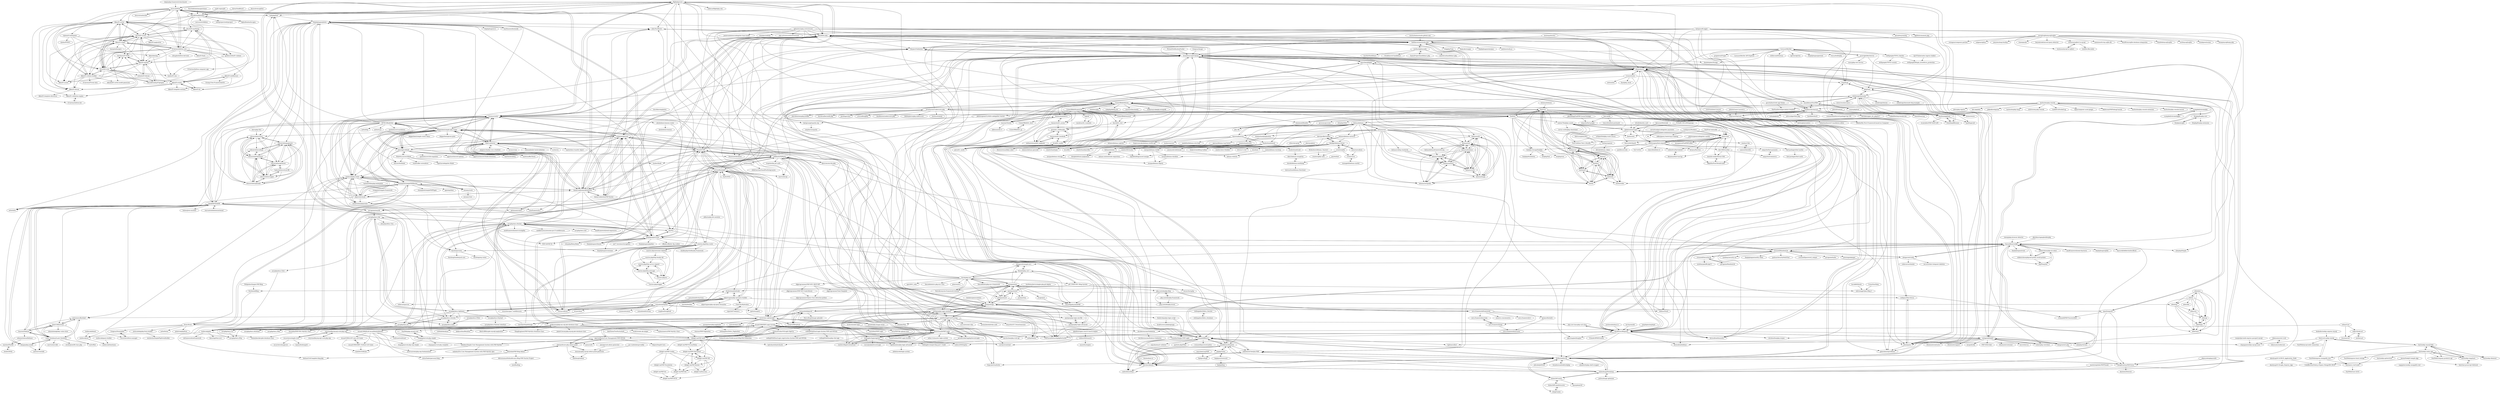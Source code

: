 digraph G {
"flightphp/core" -> "catfan/Medoo" ["e"=1]
"flightphp/core" -> "mikecao/sparrow"
"flightphp/core" -> "bcosca/fatfree"
"flightphp/core" -> "slimphp/Slim" ["e"=1]
"flightphp/core" -> "mikecao/flightphp.com"
"flightphp/core" -> "nikic/FastRoute" ["e"=1]
"flightphp/core" -> "leafsphp/leaf" ["e"=1]
"flightphp/core" -> "Respect/Validation" ["e"=1]
"flightphp/core" -> "bramus/router"
"flightphp/core" -> "klein/klein.php"
"flightphp/core" -> "envms/fluentpdo"
"flightphp/core" -> "thephpleague/plates"
"flightphp/core" -> "sofadesign/limonade"
"flightphp/core" -> "j4mie/idiorm"
"flightphp/core" -> "gabordemooij/redbean" ["e"=1]
"robsonvleite/router" -> "robsonvleite/paginator"
"robsonvleite/router" -> "robsonvleite/uploader"
"robsonvleite/router" -> "robsonvleite/datalayer"
"robsonvleite/router" -> "robsonvleite/cropper"
"robsonvleite/router" -> "robsonvleite/optimizer"
"robsonvleite/router" -> "robsonvleite/cafeapi"
"nikic/FastRoute" -> "klein/klein.php" ["e"=1]
"mrjgreen/phroute" -> "c9s/Pux"
"mrjgreen/phroute" -> "klein/klein.php"
"mrjgreen/phroute" -> "skipperbent/simple-php-router"
"mrjgreen/phroute" -> "auraphp/Aura.Router"
"mrjgreen/phroute" -> "thephpleague/route"
"mrjgreen/phroute" -> "dannyvankooten/AltoRouter"
"mrjgreen/phroute" -> "bramus/router"
"mrjgreen/phroute" -> "nikic/FastRoute" ["e"=1]
"mrjgreen/phroute" -> "noodlehaus/dispatch"
"mrjgreen/phroute" -> "Wixel/GUMP"
"mrjgreen/phroute" -> "dannyvankooten/PHP-Router"
"mrjgreen/phroute" -> "miladrahimi/phprouter" ["e"=1]
"mrjgreen/phroute" -> "izniburak/php-router"
"mrjgreen/phroute" -> "PHPSocialNetwork/phpfastcache" ["e"=1]
"mrjgreen/phroute" -> "rakit/validation"
"FaztWeb/php-mysql-crud" -> "chapagain/crud-php-simple"
"cypht-org/cypht" -> "Alanaktion/phproject" ["e"=1]
"php-curl-class/php-curl-class" -> "WordPress/Requests" ["e"=1]
"noahbuscher/macaw" -> "TinyLara/TinyLara"
"noahbuscher/macaw" -> "johnlui/My-First-Framework-based-on-Composer"
"noahbuscher/macaw" -> "bephp/router"
"noahbuscher/macaw" -> "anandkunal/ToroPHP"
"noahbuscher/macaw" -> "xiaoler/blade"
"noahbuscher/macaw" -> "klein/klein.php"
"noahbuscher/macaw" -> "walu/phpbook" ["e"=1]
"noahbuscher/macaw" -> "illuminate/database" ["e"=1]
"noahbuscher/macaw" -> "m9rco/algorithm-php" ["e"=1]
"noahbuscher/macaw" -> "fastdlabs/fastD" ["e"=1]
"noahbuscher/macaw" -> "summerblue/laravel-package-top-100" ["e"=1]
"noahbuscher/macaw" -> "devlinkcn/ppts_for_php2017" ["e"=1]
"noahbuscher/macaw" -> "bramus/router"
"noahbuscher/macaw" -> "LinkedDestiny/swoole-doc" ["e"=1]
"noahbuscher/macaw" -> "SeasX/SeasLog" ["e"=1]
"panique/mini" -> "panique/mini2"
"panique/mini" -> "panique/mini3"
"panique/mini" -> "panique/huge"
"panique/mini" -> "daveh/php-mvc"
"panique/mini" -> "panique/tiny"
"panique/mini" -> "nova-framework/framework"
"panique/mini" -> "jwage/purl" ["e"=1]
"panique/mini" -> "OmarElgabry/miniPHP"
"panique/mini" -> "Raindal/php_mvc"
"panique/mini" -> "alexgarrett/simple-mvc"
"panique/mini" -> "panique/php-login-minimal"
"panique/mini" -> "sesser/Instaphp" ["e"=1]
"panique/mini" -> "shadowhand/latitude" ["e"=1]
"panique/mini" -> "PatrickLouys/no-framework-tutorial" ["e"=1]
"panique/mini" -> "klein/klein.php"
"klein/klein.php" -> "dannyvankooten/AltoRouter"
"klein/klein.php" -> "nikic/FastRoute" ["e"=1]
"klein/klein.php" -> "Respect/Validation" ["e"=1]
"klein/klein.php" -> "j4mie/idiorm"
"klein/klein.php" -> "mrjgreen/phroute"
"klein/klein.php" -> "dannyvankooten/PHP-Router"
"klein/klein.php" -> "kriswallsmith/assetic" ["e"=1]
"klein/klein.php" -> "bramus/router"
"klein/klein.php" -> "WordPress/Requests"
"klein/klein.php" -> "brandonsavage/Upload"
"klein/klein.php" -> "bobthecow/mustache.php"
"klein/klein.php" -> "noodlehaus/dispatch"
"klein/klein.php" -> "noahbuscher/macaw"
"klein/klein.php" -> "slimphp/Slim" ["e"=1]
"klein/klein.php" -> "thephpleague/route"
"fazt/nodejs-notes-app" -> "fazt/nodejs-imgshare"
"fazt/nodejs-notes-app" -> "fazt/nodejs-mysql-links"
"fazt/nodejs-notes-app" -> "fazt/chat-javascript-fullstack"
"fazt/nodejs-notes-app" -> "fazt/mern-crud-tasks"
"fazt/nodejs-notes-app" -> "fazt/nodejs-guitarstore"
"fazt/nodejs-notes-app" -> "FaztWeb/company-products-api"
"fazt/nodejs-notes-app" -> "FaztWeb/express-mongodb-crud"
"fazt/nodejs-notes-app" -> "FaztWeb/express-basic-restapi"
"fazt/nodejs-notes-app" -> "fazt/nodejs-finterest"
"auraphp/Aura.Di" -> "auraphp/Aura.Session"
"auraphp/Aura.Di" -> "auraphp/Aura.Router"
"auraphp/Aura.Di" -> "auraphp/Aura.Web"
"auraphp/Aura.Di" -> "auraphp/Aura.Cli"
"auraphp/Aura.Di" -> "auraphp/Aura.Http"
"auraphp/Aura.Di" -> "auraphp/Aura.Autoload"
"justinwalsh/daux.io" -> "WordPress/Requests" ["e"=1]
"fire015/flintstone" -> "jamesmoss/flywheel"
"fire015/flintstone" -> "adammbalogh/key-value-store"
"fire015/flintstone" -> "tmarois/Filebase"
"fire015/flintstone" -> "Lazer-Database/Lazer-Database"
"fire015/flintstone" -> "wylst/fllat"
"mrclay/minify" -> "WordPress/Requests" ["e"=1]
"SleekDB/SleekDB" -> "Lazer-Database/Lazer-Database"
"SleekDB/SleekDB" -> "tmarois/Filebase"
"SleekDB/SleekDB" -> "donjajo/php-jsondb"
"SleekDB/SleekDB" -> "thephpleague/plates"
"SleekDB/SleekDB" -> "fire015/flintstone"
"SleekDB/SleekDB" -> "bramus/router"
"SleekDB/SleekDB" -> "halaxa/json-machine" ["e"=1]
"SleekDB/SleekDB" -> "clue/framework-x" ["e"=1]
"SleekDB/SleekDB" -> "nette/latte" ["e"=1]
"SleekDB/SleekDB" -> "PHPSocialNetwork/phpfastcache" ["e"=1]
"SleekDB/SleekDB" -> "paragonie/easydb" ["e"=1]
"SleekDB/SleekDB" -> "jamesmoss/flywheel"
"SleekDB/SleekDB" -> "marcantondahmen/automad" ["e"=1]
"SleekDB/SleekDB" -> "gotzmann/comet" ["e"=1]
"SleekDB/SleekDB" -> "leafsphp/leaf" ["e"=1]
"ajayrandhawa/User-Management-PHP-MYSQL" -> "nababur/Simple-User-Management-System-with-PHP-MySQL"
"ajayrandhawa/User-Management-PHP-MYSQL" -> "msaad1999/PHP-Login-System"
"ajayrandhawa/User-Management-PHP-MYSQL" -> "chetans9/core-php-admin-panel"
"ajayrandhawa/User-Management-PHP-MYSQL" -> "apollonzinos/php-login-advanced"
"ajayrandhawa/User-Management-PHP-MYSQL" -> "Repox/SimpleUsers"
"subins2000/search" -> "manuthu/engine"
"subins2000/search" -> "subins2000/logSys"
"Wixel/GUMP" -> "vlucas/valitron" ["e"=1]
"Wixel/GUMP" -> "Respect/Validation" ["e"=1]
"Wixel/GUMP" -> "rakit/validation"
"Wixel/GUMP" -> "mrjgreen/phroute"
"Wixel/GUMP" -> "dannyvankooten/AltoRouter"
"Wixel/GUMP" -> "ircmaxell/filterus"
"Wixel/GUMP" -> "envms/fluentpdo"
"Wixel/GUMP" -> "usmanhalalit/pixie"
"Wixel/GUMP" -> "klein/klein.php"
"Wixel/GUMP" -> "verot/class.upload.php"
"Wixel/GUMP" -> "skipperbent/simple-php-router"
"Wixel/GUMP" -> "PHPSocialNetwork/phpfastcache" ["e"=1]
"Wixel/GUMP" -> "catfan/Medoo" ["e"=1]
"Wixel/GUMP" -> "PHPAuth/PHPAuth"
"Wixel/GUMP" -> "bramus/router"
"jeanmask/subdomain" -> "kohana-website"
"zombor/Ciko" -> "samsoir/krestful"
"tedious/Stash" -> "hassankhan/config" ["e"=1]
"tedious/Stash" -> "brandonsavage/Upload" ["e"=1]
"bjeavons/zxcvbn-php" -> "ircmaxell/RandomLib" ["e"=1]
"bjeavons/zxcvbn-php" -> "PHPAuth/PHPAuth" ["e"=1]
"fabricasapiens/Wi3" -> "serdary/qamini"
"fabricasapiens/Wi3" -> "zombor/Ciko"
"panique/php-login-minimal" -> "panique/huge"
"panique/php-login-minimal" -> "panique/php-login-one-file"
"panique/php-login-minimal" -> "panique/php-login-advanced"
"panique/php-login-minimal" -> "therecluse26/PHP-Login"
"panique/php-login-minimal" -> "peredurabefrog/phpSecureLogin"
"panique/php-login-minimal" -> "panique/mini"
"panique/php-login-minimal" -> "Goatella/Simple-PHP-Login"
"panique/php-login-minimal" -> "dcblogdev/loginregister"
"panique/php-login-minimal" -> "apollonzinos/php-login-advanced"
"panique/php-login-minimal" -> "simfatic/RegistrationForm"
"panique/php-login-minimal" -> "panique/mini2"
"panique/php-login-minimal" -> "PHPAuth/PHPAuth"
"panique/php-login-minimal" -> "thedevdojo/php-login-script"
"panique/php-login-minimal" -> "delight-im/PHP-Auth"
"panique/php-login-minimal" -> "userfrosting/UserFrosting"
"barbushin/php-console" -> "ccampbell/chromephp"
"barbushin/php-console" -> "unfulvio/wp-php-console"
"barbushin/php-console" -> "luofei614/SocketLog" ["e"=1]
"barbushin/php-console" -> "fxpio/composer-asset-plugin" ["e"=1]
"barbushin/php-console" -> "bkdotcom/PHPDebugConsole"
"barbushin/php-console" -> "barbushin/php-console-extension"
"barbushin/php-console" -> "barbushin/php-console-laravel"
"barbushin/php-console" -> "jdorn/php-reports" ["e"=1]
"barbushin/php-console" -> "chrisboulton/php-resque" ["e"=1]
"barbushin/php-console" -> "noahbuscher/macaw"
"barbushin/php-console" -> "kint-php/kint" ["e"=1]
"barbushin/php-console" -> "ircmaxell/filterus"
"barbushin/php-console" -> "jokkedk/webgrind" ["e"=1]
"barbushin/php-console" -> "JosephLenton/PHP-Error"
"barbushin/php-console" -> "barbushin/php-imap" ["e"=1]
"userfrosting/UserFrosting" -> "panique/huge"
"userfrosting/UserFrosting" -> "delight-im/PHP-Auth"
"userfrosting/UserFrosting" -> "xssc/awesome-slim" ["e"=1]
"userfrosting/UserFrosting" -> "mevdschee/php-crud-api" ["e"=1]
"userfrosting/UserFrosting" -> "PHPAuth/PHPAuth"
"userfrosting/UserFrosting" -> "therecluse26/PHP-Login"
"userfrosting/UserFrosting" -> "jeremykendall/slim-auth" ["e"=1]
"userfrosting/UserFrosting" -> "panique/php-login-minimal"
"userfrosting/UserFrosting" -> "msaad1999/PHP-Login-System"
"userfrosting/UserFrosting" -> "PHPSocialNetwork/phpfastcache" ["e"=1]
"userfrosting/UserFrosting" -> "hybridauth/hybridauth" ["e"=1]
"userfrosting/UserFrosting" -> "catfan/Medoo" ["e"=1]
"userfrosting/UserFrosting" -> "slimphp/Slim" ["e"=1]
"userfrosting/UserFrosting" -> "cartalyst/sentinel" ["e"=1]
"userfrosting/UserFrosting" -> "lcharette/UF_FormGenerator"
"kohana-minion/tasks-migrations" -> "kohana/minion"
"samsoir/krestful" -> "zombor/Ciko"
"msaad1999/KLiK-SocialMediaWebsite" -> "msaad1999/PHP-Login-System"
"msaad1999/KLiK-SocialMediaWebsite" -> "msaad1999/LOST--Java-2D-Game"
"msaad1999/KLiK-SocialMediaWebsite" -> "CykoDev/GitKLiK"
"msaad1999/KLiK-SocialMediaWebsite" -> "msaad1999/GREY--Python3-2D-Game"
"msaad1999/KLiK-SocialMediaWebsite" -> "Ethredah/PHP-Blog-Admin"
"msaad1999/KLiK-SocialMediaWebsite" -> "ashraf-kabir/personal-blog"
"msaad1999/KLiK-SocialMediaWebsite" -> "wallstant/wallstant" ["e"=1]
"samayo/bulletproof" -> "verot/class.upload.php"
"samayo/bulletproof" -> "DhavalKapil/image-uploader" ["e"=1]
"samayo/bulletproof" -> "Gargron/fileupload"
"samayo/bulletproof" -> "ircmaxell/filterus"
"samayo/bulletproof" -> "brandonsavage/Upload"
"alexgarrett/simple-mvc" -> "Raindal/php_mvc"
"UnionOfRAD/lithium" -> "UnionOfRAD/framework"
"UnionOfRAD/lithium" -> "UnionOfRAD/manual"
"UnionOfRAD/lithium" -> "tmaiaroto/minerva"
"UnionOfRAD/lithium" -> "tmaiaroto/li3_access"
"UnionOfRAD/lithium" -> "sofadesign/limonade"
"UnionOfRAD/lithium" -> "brianhaveri/Underscore.php"
"UnionOfRAD/lithium" -> "fuel/core"
"UnionOfRAD/lithium" -> "masom/Chowly"
"UnionOfRAD/lithium" -> "fuel/fuel"
"UnionOfRAD/lithium" -> "ichikaway/cakephp-mongodb" ["e"=1]
"UnionOfRAD/lithium" -> "daschl/li3_rest"
"UnionOfRAD/lithium" -> "leafo/lessphp" ["e"=1]
"UnionOfRAD/lithium" -> "cakephp/debug_kit" ["e"=1]
"UnionOfRAD/lithium" -> "mariuswilms/media" ["e"=1]
"UnionOfRAD/lithium" -> "php-imagine/Imagine" ["e"=1]
"gravityblast/web-app-theme" -> "ThePixelDeveloper/admin-template" ["e"=1]
"PHPAuth/PHPAuth" -> "delight-im/PHP-Auth"
"PHPAuth/PHPAuth" -> "panique/huge"
"PHPAuth/PHPAuth" -> "jasny/auth"
"PHPAuth/PHPAuth" -> "verot/class.upload.php"
"PHPAuth/PHPAuth" -> "therecluse26/PHP-Login"
"PHPAuth/PHPAuth" -> "bjeavons/zxcvbn-php" ["e"=1]
"PHPAuth/PHPAuth" -> "Wixel/GUMP"
"PHPAuth/PHPAuth" -> "brandonsavage/Upload"
"PHPAuth/PHPAuth" -> "skipperbent/simple-php-router"
"PHPAuth/PHPAuth" -> "dannyvankooten/AltoRouter"
"PHPAuth/PHPAuth" -> "PHPSocialNetwork/phpfastcache" ["e"=1]
"PHPAuth/PHPAuth" -> "flightphp/core"
"PHPAuth/PHPAuth" -> "msaad1999/PHP-Login-System"
"PHPAuth/PHPAuth" -> "ezSQL/ezsql"
"PHPAuth/PHPAuth" -> "tuupola/slim-jwt-auth" ["e"=1]
"robsonvleite/optimizer" -> "robsonvleite/cropper"
"robsonvleite/optimizer" -> "robsonvleite/paginator"
"robsonvleite/optimizer" -> "robsonvleite/uploader"
"robsonvleite/optimizer" -> "robsonvleite/router"
"robsonvleite/optimizer" -> "robsonvleite/datalayer"
"robsonvleite/optimizer" -> "UpInside/laravel-pt-BR"
"mikecao/sparrow" -> "flightphp/core"
"fazt/nodejs-mysql-links" -> "fazt/nodejs-imgshare"
"fazt/nodejs-mysql-links" -> "fazt/nodejs-notes-app"
"fazt/nodejs-mysql-links" -> "fazt/crud-nodejs-mysql"
"fazt/nodejs-mysql-links" -> "fazt/mern-crud-tasks"
"fazt/nodejs-mysql-links" -> "fazt/nodejs-finterest"
"fazt/nodejs-mysql-links" -> "FaztWeb/company-products-api"
"msaad1999/PHP-Login-System" -> "ajayrandhawa/User-Management-PHP-MYSQL"
"msaad1999/PHP-Login-System" -> "dcblogdev/loginregister"
"msaad1999/PHP-Login-System" -> "msaad1999/KLiK-SocialMediaWebsite"
"msaad1999/PHP-Login-System" -> "apollonzinos/php-login-advanced"
"msaad1999/PHP-Login-System" -> "simfatic/RegistrationForm"
"msaad1999/PHP-Login-System" -> "delight-im/PHP-Auth"
"msaad1999/PHP-Login-System" -> "therecluse26/PHP-Login"
"msaad1999/PHP-Login-System" -> "nababur/Simple-User-Management-System-with-PHP-MySQL"
"msaad1999/PHP-Login-System" -> "chetans9/core-php-admin-panel"
"msaad1999/PHP-Login-System" -> "chapagain/crud-php-simple"
"msaad1999/PHP-Login-System" -> "VishnuSivadasVS/LogIn-SignUp"
"msaad1999/PHP-Login-System" -> "mariofont/PHP-Login"
"msaad1999/PHP-Login-System" -> "FaztWeb/php-mysql-crud"
"msaad1999/PHP-Login-System" -> "codingWithElias/Login-System-PHP-and-MYSQL"
"msaad1999/PHP-Login-System" -> "KalobTaulien/PHP-Login-System"
"dcblogdev/loginregister" -> "simfatic/RegistrationForm"
"dcblogdev/loginregister" -> "msaad1999/PHP-Login-System"
"dcblogdev/loginregister" -> "therecluse26/PHP-Login"
"dcblogdev/loginregister" -> "nurazije/phpSecureLogin"
"dcblogdev/loginregister" -> "apollonzinos/php-login-advanced"
"dcblogdev/loginregister" -> "dcblogdev/simple-blog-part-1-build"
"dcblogdev/loginregister" -> "panique/php-login-minimal"
"dcblogdev/loginregister" -> "subins2000/logSys"
"ofcold/identity-card" -> "abdel/stationwagon" ["e"=1]
"Gargron/fileupload" -> "aivis/PHP-file-upload-class"
"Gargron/fileupload" -> "brandonsavage/Upload"
"Gargron/fileupload" -> "samayo/bulletproof"
"Gargron/fileupload" -> "delight-im/PHP-FileUpload"
"izniburak/demet" -> "izniburak/nur" ["e"=1]
"auraphp/Aura.Router" -> "auraphp/Aura.Di"
"auraphp/Aura.Router" -> "thephpleague/route"
"auraphp/Aura.Router" -> "auraphp/Aura.Sql"
"auraphp/Aura.Router" -> "auraphp/Aura.Http"
"auraphp/Aura.Router" -> "auraphp/Aura.Session"
"auraphp/Aura.Router" -> "oscarotero/psr7-middlewares" ["e"=1]
"auraphp/Aura.Router" -> "zendframework/zend-stratigility" ["e"=1]
"auraphp/Aura.Router" -> "auraphp/Aura.Web"
"auraphp/Aura.Router" -> "mrjgreen/phroute"
"auraphp/Aura.Router" -> "c9s/Pux"
"auraphp/Aura.Router" -> "auraphp/Aura.SqlQuery"
"auraphp/Aura.Router" -> "relayphp/Relay.Relay" ["e"=1]
"auraphp/Aura.Router" -> "middlewares/awesome-psr15-middlewares" ["e"=1]
"auraphp/Aura.Router" -> "auraphp/Aura.Intl" ["e"=1]
"auraphp/Aura.Router" -> "zendframework/zend-expressive" ["e"=1]
"hassankhan/config" -> "mikeerickson/php-cli-colors"
"hassankhan/config" -> "mikeerickson/phpunit-pretty-result-printer" ["e"=1]
"hassankhan/config" -> "2bj/Phanybar"
"hassankhan/config" -> "cakephp/chronos" ["e"=1]
"hassankhan/config" -> "ircmaxell/RandomLib"
"hassankhan/config" -> "tedious/Stash" ["e"=1]
"hassankhan/config" -> "thephpleague/event" ["e"=1]
"hassankhan/config" -> "thephpleague/container" ["e"=1]
"hassankhan/config" -> "alexgarrett/violin"
"hassankhan/config" -> "nategood/httpful"
"hassankhan/config" -> "thephpleague/route"
"hassankhan/config" -> "silexphp/Pimple" ["e"=1]
"hassankhan/config" -> "zendframework/zend-diactoros" ["e"=1]
"hassankhan/config" -> "thephpleague/glide" ["e"=1]
"hassankhan/config" -> "barryvdh/ReflectionDocBlock" ["e"=1]
"auraphp/Aura.Sql" -> "auraphp/Aura.SqlQuery"
"auraphp/Aura.Sql" -> "auraphp/Aura.View"
"auraphp/Aura.Sql" -> "auraphp/Aura.Auth"
"auraphp/Aura.Sql" -> "auraphp/Aura.Router"
"auraphp/Aura.Sql" -> "auraphp/Aura.Session"
"auraphp/Aura.Sql" -> "auraphp/Aura.Cli"
"auraphp/Aura.Sql" -> "atlasphp/Atlas.Orm" ["e"=1]
"auraphp/Aura.Sql" -> "auraphp/Aura.Di"
"thephpleague/plates" -> "robsonvleite/uploader"
"thephpleague/plates" -> "robsonvleite/paginator"
"thephpleague/plates" -> "robsonvleite/optimizer"
"thephpleague/plates" -> "robsonvleite/cropper"
"thephpleague/plates" -> "thephpleague/route"
"thephpleague/plates" -> "robsonvleite/router"
"thephpleague/plates" -> "thephpleague/container" ["e"=1]
"thephpleague/plates" -> "nikic/FastRoute" ["e"=1]
"thephpleague/plates" -> "nette/latte" ["e"=1]
"thephpleague/plates" -> "robsonvleite/datalayer"
"thephpleague/plates" -> "SleekDB/SleekDB"
"thephpleague/plates" -> "thephpleague/climate" ["e"=1]
"thephpleague/plates" -> "paragonie/easydb" ["e"=1]
"thephpleague/plates" -> "thephpleague/csv" ["e"=1]
"thephpleague/plates" -> "matthiasmullie/minify" ["e"=1]
"fuel/fuel" -> "fuel/core"
"fuel/fuel" -> "fuel/docs"
"fuel/fuel" -> "fuel/orm"
"fuel/fuel" -> "fuel/auth"
"fuel/fuel" -> "fuel/oil"
"fuel/fuel" -> "pyrocms/pyrocms" ["e"=1]
"fuel/fuel" -> "fuelphp-storage/fuelphp"
"fuel/fuel" -> "lonnieezell/Bonfire" ["e"=1]
"fuel/fuel" -> "sentry-fuel"
"fuel/fuel" -> "UnionOfRAD/lithium"
"fuel/fuel" -> "j4mie/paris"
"fuel/fuel" -> "kohana/kohana"
"fuel/fuel" -> "canton7/fuelphp-casset"
"fuel/fuel" -> "silexphp/Silex" ["e"=1]
"fuel/fuel" -> "j4mie/idiorm"
"panique/php-login-one-file" -> "panique/php-login-minimal"
"panique/php-login-one-file" -> "panique/php-login-advanced"
"gigablast/open-source-search-engine" -> "subins2000/search" ["e"=1]
"sofadesign/limonade" -> "whatthejeff/breeze"
"sofadesign/limonade" -> "jim/fitzgerald"
"sofadesign/limonade" -> "jmathai/epiphany"
"sofadesign/limonade" -> "xeoncross/micromvc"
"sofadesign/limonade" -> "UnionOfRAD/lithium"
"sofadesign/limonade" -> "peej/tonic"
"sofadesign/limonade" -> "sofadesign/lemons"
"sofadesign/limonade" -> "recess/recess"
"sofadesign/limonade" -> "j4mie/paris"
"sofadesign/limonade" -> "anandkunal/ToroPHP"
"sofadesign/limonade" -> "sofadesign/limonade-blog-example"
"Luracast/Restler" -> "jacwright/RestServer"
"Luracast/Restler" -> "willdurand/Hateoas" ["e"=1]
"Luracast/Restler" -> "peej/tonic"
"Luracast/Restler" -> "frapi/frapi"
"Luracast/Restler" -> "j4mie/idiorm"
"Luracast/Restler" -> "anandkunal/ToroPHP"
"Luracast/Restler" -> "ApiGen/ApiGen" ["e"=1]
"Luracast/Restler" -> "j4mie/paris"
"Luracast/Restler" -> "thephpleague/geotools" ["e"=1]
"Luracast/Restler" -> "vlucas/bulletphp"
"Luracast/Restler" -> "brandonsavage/Upload"
"Luracast/Restler" -> "propelorm/Propel" ["e"=1]
"Luracast/Restler" -> "Luracast/Restler-API-Explorer"
"Luracast/Restler" -> "AOEpeople/TYPO3_Restler"
"Luracast/Restler" -> "danielstjules/Stringy" ["e"=1]
"fuel/core" -> "fuel/orm"
"fuel/core" -> "fuel/docs"
"fuel/core" -> "fuel/fuel"
"fuel/core" -> "fuel/oil"
"fuel/core" -> "fuel/auth"
"fuel/core" -> "fuel/parser"
"fuel/core" -> "sentry-fuel"
"fuel/core" -> "fuelphp-storage/fuelphp"
"fuel/core" -> "philsturgeon/fuel-ninjauth"
"fuel/core" -> "fuel/email"
"fuel/core" -> "philsturgeon/CLOSED-codeigniter-reactor" ["e"=1]
"fuel/core" -> "lonnieezell/Bonfire" ["e"=1]
"fuel/core" -> "abdel/stationwagon"
"fuel/core" -> "fuel/assetic"
"fuel/core" -> "gkwelding/FuelPHP-Social-Package"
"creatoro/jelly" -> "creatoro/jelly-auth"
"creatoro/jelly" -> "OpenBuildings/asset-merger"
"creatoro/jelly" -> "bmidget/kohana-formo"
"creatoro/jelly" -> "creatoro/sso"
"creatoro/jelly" -> "Alert/profilertoolbar"
"brianhaveri/Underscore.php" -> "Anahkiasen/underscore-php" ["e"=1]
"brianhaveri/Underscore.php" -> "kriswallsmith/assetic" ["e"=1]
"brianhaveri/Underscore.php" -> "MrRio/shellwrap"
"brianhaveri/Underscore.php" -> "recess/recess"
"brianhaveri/Underscore.php" -> "UnionOfRAD/lithium"
"brianhaveri/Underscore.php" -> "jmathai/epiphany"
"brianhaveri/Underscore.php" -> "bdelespierre/php-underscore"
"brianhaveri/Underscore.php" -> "maxtaco/tamejs" ["e"=1]
"brianhaveri/Underscore.php" -> "jimrubenstein/php-profiler"
"brianhaveri/Underscore.php" -> "devster/ubench"
"brianhaveri/Underscore.php" -> "davidcoallier/node-php" ["e"=1]
"brianhaveri/Underscore.php" -> "ircmaxell/filterus"
"brianhaveri/Underscore.php" -> "gre/diaporama" ["e"=1]
"brianhaveri/Underscore.php" -> "bobthecow/mustache.php"
"brianhaveri/Underscore.php" -> "arturadib/agility" ["e"=1]
"nova-framework/framework" -> "nova-framework/system"
"nova-framework/framework" -> "panique/mini"
"nova-framework/framework" -> "geomorillo/Auth"
"nova-framework/framework" -> "nova-framework/app"
"nova-framework/framework" -> "panique/huge"
"nova-framework/framework" -> "nova-framework/v1"
"nova-framework/framework" -> "monstra-cms/monstra" ["e"=1]
"jonseg/crud-admin-generator" -> "housamz/php-mysql-admin-panel-generator" ["e"=1]
"mikeerickson/php-cli-colors" -> "2bj/Phanybar"
"mikeerickson/php-cli-colors" -> "hassankhan/config"
"mikeerickson/php-cli-colors" -> "mikeerickson/phpunit-pretty-result-printer" ["e"=1]
"Kong/unirest-php" -> "nategood/httpful" ["e"=1]
"Kong/unirest-php" -> "JosephLenton/PHP-Error" ["e"=1]
"Kong/unirest-php" -> "WordPress/Requests" ["e"=1]
"Kong/unirest-php" -> "j4mie/idiorm" ["e"=1]
"techouse/sqlite3-to-mysql" -> "techouse/mysql-to-sqlite3"
"techouse/sqlite3-to-mysql" -> "ArefDev/Berudele"
"photo/frontend" -> "jmathai/epiphany" ["e"=1]
"katzgrau/getsparks.org" -> "seejohnrun/sparks"
"forkcms/forkcms" -> "fuel/core" ["e"=1]
"therecluse26/PHP-Login" -> "panique/php-login-minimal"
"therecluse26/PHP-Login" -> "dcblogdev/loginregister"
"therecluse26/PHP-Login" -> "panique/huge"
"therecluse26/PHP-Login" -> "msaad1999/PHP-Login-System"
"therecluse26/PHP-Login" -> "PHPAuth/PHPAuth"
"therecluse26/PHP-Login" -> "peredurabefrog/phpSecureLogin"
"therecluse26/PHP-Login" -> "delight-im/PHP-Auth"
"therecluse26/PHP-Login" -> "simfatic/RegistrationForm"
"therecluse26/PHP-Login" -> "mihai-vlc/master-login-system"
"therecluse26/PHP-Login" -> "userfrosting/UserFrosting"
"therecluse26/PHP-Login" -> "ajayrandhawa/User-Management-PHP-MYSQL"
"therecluse26/PHP-Login" -> "Goatella/Simple-PHP-Login"
"therecluse26/PHP-Login" -> "KalobTaulien/PHP-Login-System"
"therecluse26/PHP-Login" -> "mevdschee/php-crud-api" ["e"=1]
"therecluse26/PHP-Login" -> "subins2000/logSys"
"fazt/crud-nodejs-mysql" -> "chapagain/nodejs-mysql-crud"
"fazt/crud-nodejs-mysql" -> "fazt/nodejs-mysql-links"
"fazt/crud-nodejs-mysql" -> "FaztWeb/mysql-node-connection"
"fazt/crud-nodejs-mysql" -> "FaztWeb/express-mongodb-crud"
"usmanhalalit/pixie" -> "usmanhalalit/strana"
"usmanhalalit/pixie" -> "envms/fluentpdo"
"usmanhalalit/pixie" -> "nilportugues/php-sql-query-builder"
"usmanhalalit/pixie" -> "auraphp/Aura.SqlQuery"
"usmanhalalit/pixie" -> "maghead/maghead" ["e"=1]
"usmanhalalit/pixie" -> "spotorm/spot2" ["e"=1]
"usmanhalalit/pixie" -> "izniburak/pdox"
"usmanhalalit/pixie" -> "shadowhand/latitude" ["e"=1]
"usmanhalalit/pixie" -> "Wixel/GUMP"
"usmanhalalit/pixie" -> "vlucas/valitron" ["e"=1]
"usmanhalalit/pixie" -> "tedious/Stash" ["e"=1]
"usmanhalalit/pixie" -> "oscarotero/psr7-middlewares" ["e"=1]
"usmanhalalit/pixie" -> "erusev/base" ["e"=1]
"usmanhalalit/pixie" -> "hassankhan/config"
"usmanhalalit/pixie" -> "essence/essence" ["e"=1]
"jamesmoss/flywheel" -> "Lazer-Database/Lazer-Database"
"jamesmoss/flywheel" -> "fire015/flintstone"
"Alanaktion/phproject" -> "web2project/web2project"
"Alanaktion/phproject" -> "ikkez/f3-cortex"
"Alanaktion/phproject" -> "xfra35/f3-multilang"
"Alanaktion/phproject" -> "xfra35/f3-access"
"Alanaktion/phproject" -> "bcosca/fatfree"
"Alanaktion/phproject" -> "ikkez/F3-Sugar"
"Alanaktion/phproject" -> "digitalfondue/lavagna" ["e"=1]
"Alanaktion/phproject" -> "f3-factory/fatfree-core"
"Alanaktion/phproject" -> "canvasowl/ribbbon" ["e"=1]
"vijinho/f3-boilerplate" -> "ikkez/fabulog"
"vijinho/f3-boilerplate" -> "xfra35/f3-cron"
"vijinho/f3-boilerplate" -> "vijinho/FFMVC"
"vijinho/f3-boilerplate" -> "ikkez/F3-Sugar"
"sunrise-php/http-router" -> "sunrise-php/awesome-skeleton"
"sunrise-php/http-router" -> "Rareloop/router"
"sunrise-php/http-router" -> "sunrise-php/http-server-request"
"sunrise-php/http-router" -> "sunrise-php/http-message"
"sunrise-php/http-router" -> "chubbyphp/chubbyphp-framework" ["e"=1]
"sunrise-php/http-router" -> "sunrise-php/slugger"
"panique/php-login-advanced" -> "panique/php-login-minimal"
"panique/php-login-advanced" -> "panique/huge"
"panique/php-login-advanced" -> "panique/php-login-one-file"
"dauxio/daux.io" -> "devster/ubench" ["e"=1]
"fuel/oil" -> "fuel/auth"
"fuel/oil" -> "fuel/orm"
"fuel/oil" -> "fuel/parser"
"fuel/oil" -> "fuel/docs"
"fuel/oil" -> "fuel/email"
"Philipinho/Simple-PHP-Blog" -> "Nerdmind/Blog"
"fuel/docs" -> "fuel/orm"
"fuel/docs" -> "fuel/auth"
"fuel/docs" -> "fuel/oil"
"fuel/docs" -> "fuel/core"
"fuel/docs" -> "fuel/parser"
"fuel/docs" -> "fuel/installer"
"fuel/docs" -> "fuel/email"
"fuel/orm" -> "fuel/auth"
"fuel/orm" -> "fuel/oil"
"fuel/orm" -> "fuel/docs"
"fuel/orm" -> "fuel/parser"
"fuel/orm" -> "fuel/email"
"fuel/orm" -> "fuel/core"
"fuel/orm" -> "fuel/installer"
"fpoussin/MotoLink" -> "abdel/stationwagon" ["e"=1]
"TUDelft-CNS-ATM/openap" -> "abdel/stationwagon" ["e"=1]
"bephp/activerecord" -> "bephp/router"
"bephp/activerecord" -> "bephp/blog"
"panique/mini2" -> "panique/mini"
"panique/mini2" -> "panique/mini3"
"panique/mini2" -> "panique/tiny"
"panique/mini2" -> "codeguy/Slim-Extras" ["e"=1]
"housamz/php-mysql-admin-panel-generator" -> "chetans9/core-php-admin-panel"
"housamz/php-mysql-admin-panel-generator" -> "lakshmaji/iadmin"
"techouse/mysql-to-sqlite3" -> "techouse/sqlite3-to-mysql"
"afgprogrammer/PHP-MVC-REST-API" -> "afgprogrammer/PHP-MVC-book-library"
"afgprogrammer/PHP-MVC-REST-API" -> "afgprogrammer/Opencv-face-detection-python"
"afgprogrammer/PHP-MVC-REST-API" -> "afgprogrammer/Task-Template"
"ccampbell/chromelogger" -> "ccampbell/chromephp"
"c9s/Pux" -> "mrjgreen/phroute"
"c9s/Pux" -> "auraphp/Aura.Router"
"c9s/Pux" -> "maghead/maghead" ["e"=1]
"c9s/Pux" -> "thephpleague/route"
"stefangabos/Zebra_Session" -> "stefangabos/Zebra_Database"
"stefangabos/Zebra_Session" -> "auraphp/Aura.Session"
"MrAnchovy/Kohana_Smarty3" -> "creatoro/jelly-auth"
"codeguy/Slim-Extras" -> "j4mie/paris" ["e"=1]
"codeguy/Slim-Extras" -> "j4mie/idiorm" ["e"=1]
"fazt/mern-crud-tasks" -> "FaztWeb/react-2019"
"fuel/auth" -> "fuel/oil"
"fuel/auth" -> "fuel/orm"
"fuel/auth" -> "fuel/parser"
"fuel/auth" -> "fuel/docs"
"fuel/auth" -> "fuel/installer"
"fuel/auth" -> "fuel/email"
"fuel/parser" -> "fuel/auth"
"fuel/parser" -> "fuel/orm"
"fuel/parser" -> "fuel/oil"
"fuel/parser" -> "fuel/installer"
"fuel/parser" -> "fuel/email"
"msaad1999/GREY--Python3-2D-Game" -> "msaad1999/LOST--Java-2D-Game"
"msaad1999/GREY--Python3-2D-Game" -> "CykoDev/GitKLiK"
"peredurabefrog/phpSecureLogin" -> "panique/php-login-minimal"
"peredurabefrog/phpSecureLogin" -> "apollonzinos/php-login-advanced"
"peredurabefrog/phpSecureLogin" -> "therecluse26/PHP-Login"
"masom/Chowly" -> "tmaiaroto/minerva"
"masom/Chowly" -> "alkemann/AL13"
"kohana/minion" -> "kohana-minion/tasks-migrations"
"kohana/minion" -> "OpenBuildings/asset-merger"
"xeoncross/micromvc" -> "sofadesign/limonade"
"xeoncross/micromvc" -> "ThePixelDeveloper/admin-template"
"fazt/chat-javascript-fullstack" -> "fazt/nodejs-imgshare"
"abdel/stationwagon" -> "ucfopen/fuelphp-crash-course" ["e"=1]
"abdel/stationwagon" -> "fuel/assetic"
"abdel/stationwagon" -> "sentry-fuel"
"abdel/stationwagon" -> "canton7/fuelphp-casset"
"abdel/stationwagon" -> "bencorlett/Spark"
"UnionOfRAD/framework" -> "UnionOfRAD/lithium"
"UnionOfRAD/framework" -> "UnionOfRAD/manual"
"UnionOfRAD/framework" -> "tmaiaroto/minerva"
"UnionOfRAD/framework" -> "tmaiaroto/li3_access"
"UnionOfRAD/framework" -> "masom/Chowly"
"UnionOfRAD/framework" -> "tmaiaroto/li3_facebook"
"UnionOfRAD/framework" -> "nathanwienand/li3_paginate"
"UnionOfRAD/framework" -> "mackstar/li3_translate"
"UnionOfRAD/framework" -> "greut/li3_swiftmailer"
"UnionOfRAD/framework" -> "daschl/li3_rest"
"UnionOfRAD/framework" -> "gwoo/li3_oauth"
"UnionOfRAD/framework" -> "eLod/li3_mailer"
"UnionOfRAD/framework" -> "capium"
"sunrise-php/slugger" -> "sunrise-php/http-message"
"sunrise-php/slugger" -> "sunrise-php/http-server-request"
"teknosains/nodecrud" -> "teknosains/rest-crud"
"PhiloNL/Laravel-Blade" -> "xiaoler/blade"
"PhiloNL/Laravel-Blade" -> "windwalker-io/renderer" ["e"=1]
"PhiloNL/Laravel-Blade" -> "jenssegers/blade"
"PhiloNL/Laravel-Blade" -> "laperla/codeigniter-Blade"
"PhiloNL/Laravel-Blade" -> "duncan3dc/blade"
"Ethredah/PHP-Blog-Admin" -> "rkishan516/Complete-blog-php"
"Ethredah/PHP-Blog-Admin" -> "chetans9/core-php-admin-panel"
"Ethredah/PHP-Blog-Admin" -> "ashraf-kabir/personal-blog"
"Ethredah/PHP-Blog-Admin" -> "AbiruzzamanMolla/Advance-Blog-PHP-Starter-Project"
"stefangabos/Zebra_Database" -> "stefangabos/Zebra_Session"
"auraphp/Aura.View" -> "auraphp/Aura.Http"
"bonafide" -> "shadowhand/oauth"
"afgprogrammer/PHP-MVC-book-library" -> "afgprogrammer/Opencv-face-detection-python"
"morgan/kohana-storage" -> "morgan/kohana-deputy"
"UpInside/laravel-pt-BR" -> "robsonvleite/cropper"
"UpInside/laravel-pt-BR" -> "robsonvleite/optimizer"
"UpInside/laravel-pt-BR" -> "robsonvleite/paginator"
"UpInside/laravel-pt-BR" -> "robsonvleite/uploader"
"robsonvleite/cropper" -> "robsonvleite/optimizer"
"robsonvleite/cropper" -> "robsonvleite/paginator"
"robsonvleite/cropper" -> "robsonvleite/uploader"
"robsonvleite/cropper" -> "robsonvleite/router"
"robsonvleite/cropper" -> "robsonvleite/datalayer"
"robsonvleite/cropper" -> "UpInside/laravel-pt-BR"
"pheryjs/phery" -> "zombor/KOstache"
"FaztWeb/express-mongodb-crud" -> "fazt/mern-crud-tasks"
"FaztWeb/express-mongodb-crud" -> "CodAffection/Node.js-Expess-MongoDB-CRUD"
"FaztWeb/express-mongodb-crud" -> "fazt/crud-nodejs-mysql"
"UnionOfRAD/manual" -> "UnionOfRAD/framework"
"UnionOfRAD/manual" -> "daschl/li3_rest"
"ikkez/fabulog" -> "ikkez/f3-opauth"
"ikkez/fabulog" -> "ikkez/f3-fal"
"ikkez/f3-falsum" -> "ikkez/f3-template-directives"
"ikkez/f3-falsum" -> "ikkez/f3-events"
"ikkez/f3-falsum" -> "ikkez/f3-validation-engine"
"ikkez/f3-validation-engine" -> "f3-factory/fatfree-dev"
"auraphp/Aura.Cli" -> "auraphp/Aura.Http"
"apollonzinos/php-login-advanced" -> "adekolacode/login-system"
"auraphp/Aura.SqlQuery" -> "auraphp/Aura.Sql"
"auraphp/Aura.SqlQuery" -> "nilportugues/php-sql-query-builder"
"auraphp/Aura.SqlQuery" -> "auraphp/Aura.Session"
"auraphp/Aura.SqlQuery" -> "auraphp/Aura.Auth"
"auraphp/Aura.SqlQuery" -> "auraphp/Aura.Router"
"auraphp/Aura.SqlQuery" -> "usmanhalalit/pixie"
"auraphp/Aura.SqlQuery" -> "shadowhand/latitude" ["e"=1]
"auraphp/Aura.SqlQuery" -> "auraphp/Aura.Payload"
"auraphp/Aura.SqlQuery" -> "auraphp/Aura.Di"
"auraphp/Aura.SqlQuery" -> "auraphp/Aura.Cli"
"robsonvleite/uploader" -> "robsonvleite/paginator"
"robsonvleite/uploader" -> "robsonvleite/cropper"
"robsonvleite/uploader" -> "robsonvleite/optimizer"
"robsonvleite/uploader" -> "robsonvleite/router"
"robsonvleite/uploader" -> "robsonvleite/datalayer"
"robsonvleite/uploader" -> "robsonvleite/cafeapi"
"fuel/Fuel.tmbundle" -> "fuel/installer"
"fuel/Fuel.tmbundle" -> "fuel/assetic"
"robsonvleite/paginator" -> "robsonvleite/uploader"
"robsonvleite/paginator" -> "robsonvleite/cropper"
"robsonvleite/paginator" -> "robsonvleite/optimizer"
"robsonvleite/paginator" -> "robsonvleite/router"
"robsonvleite/paginator" -> "robsonvleite/datalayer"
"robsonvleite/paginator" -> "robsonvleite/cafeapi"
"calvinfroedge/codeigniter-payments" -> "lex" ["e"=1]
"tmaiaroto/li3_access" -> "nathanwienand/li3_paginate"
"tmaiaroto/li3_access" -> "greut/li3_swiftmailer"
"tmaiaroto/li3_access" -> "tmaiaroto/minerva"
"robsonvleite/datalayer" -> "robsonvleite/paginator"
"robsonvleite/datalayer" -> "robsonvleite/router"
"robsonvleite/datalayer" -> "robsonvleite/uploader"
"robsonvleite/datalayer" -> "robsonvleite/cafeapi"
"robsonvleite/datalayer" -> "robsonvleite/optimizer"
"robsonvleite/datalayer" -> "robsonvleite/cropper"
"canton7/fuelphp-casset" -> "novius-os/fuelphp-cheatsheet"
"canton7/fuelphp-casset" -> "fuel/parser"
"canton7/fuelphp-casset" -> "Fuel-Sublime-Text-2-Bundle"
"canton7/fuelphp-casset" -> "dre1080/warden"
"canton7/fuelphp-casset" -> "fuel/email"
"canton7/fuelphp-casset" -> "sentry-fuel"
"canton7/fuelphp-casset" -> "abdel/stationwagon"
"msaad1999/LOST--Java-2D-Game" -> "msaad1999/GREY--Python3-2D-Game"
"msaad1999/LOST--Java-2D-Game" -> "CykoDev/GitKLiK"
"php-youtube/php-framework" -> "php-youtube/php-blog"
"php-youtube/php-framework" -> "php-youtube/php-invest"
"daschl/li3_rest" -> "gwoo/li3_oauth"
"daschl/li3_rest" -> "greut/li3_swiftmailer"
"shadowhand/email" -> "shadowhand/purifier"
"shadowhand/email" -> "jeanmask/subdomain"
"shadowhand/email" -> "morgan/kohana-restify"
"shadowhand/email" -> "kohana/minion"
"shadowhand/email" -> "bonafide"
"shadowhand/email" -> "kloopko/kohana-pagination"
"shadowhand/email" -> "shadowhand/uuid"
"shadowhand/email" -> "morgan/kohana-storage"
"shockiii/kohana-multilang" -> "AlexC/kohana-recaptcha"
"shockiii/kohana-multilang" -> "davecarlson/Kohana-Shortener"
"sunrise-php/awesome-skeleton" -> "sunrise-php/http-header-kit"
"sunrise-php/awesome-skeleton" -> "sunrise-php/uri"
"serdary/qamini" -> "ddrake/kohana_demo"
"serdary/qamini" -> "hyla/hyla"
"AbiruzzamanMolla/Advance-Blog-PHP-Starter-Project" -> "nienfba/blog"
"php-youtube/php-blog" -> "php-youtube/php-framework"
"php-youtube/php-blog" -> "php-youtube/php-invest"
"fazt/nodejs-imgshare" -> "fazt/chat-javascript-fullstack"
"fazt/nodejs-imgshare" -> "fazt/nodejs-notes-app"
"fazt/nodejs-imgshare" -> "fazt/nodejs-mysql-links"
"paragonie/RandomLib" -> "ircmaxell/SecurityLib"
"firephp/insight" -> "firephp/firephp-core"
"shadowhand/uuid" -> "AlexC/kohana-recaptcha"
"codenitive/fuel-hybrid" -> "kbanman/fuel-GasCap"
"AlexC/kohana-recaptcha" -> "shockiii/kohana-multilang"
"morgan/kohana-dataflow" -> "morgan/kohana-deputy"
"atk4/api" -> "atk4/login"
"atk4/api" -> "atk4/chart"
"greut/li3_swiftmailer" -> "tmaiaroto/li3_facebook"
"greut/li3_swiftmailer" -> "nathanwienand/li3_paginate"
"greut/li3_swiftmailer" -> "eLod/li3_mailer"
"nathanwienand/li3_paginate" -> "greut/li3_swiftmailer"
"nathanwienand/li3_paginate" -> "tmaiaroto/li3_facebook"
"fuel-initdb" -> "tomschlick/fuel-postmark"
"fuel-initdb" -> "ninjarite/fuel-google"
"creatoro/sso" -> "managedit/kohana-oauth2"
"goyote/hint" -> "shockiii/kohana-multilang"
"robsonvleite/cafeapi" -> "robsonvleite/paginator"
"robsonvleite/cafeapi" -> "robsonvleite/datalayer"
"sunrise-php/http-header-kit" -> "sunrise-php/uri"
"sunrise-php/http-header-kit" -> "sunrise-php/http-message"
"sunrise-php/http-header-kit" -> "sunrise-php/http-server-request"
"philsturgeon/CLOSED-codeigniter-reactor" -> "katzgrau/getsparks.org" ["e"=1]
"kbanman/fuel-GasCap" -> "codenitive/fuel-hybrid"
"gwoo/li3_oauth" -> "eLod/li3_mailer"
"gwoo/li3_oauth" -> "daschl/li3_rest"
"tmaiaroto/li3_facebook" -> "greut/li3_swiftmailer"
"tmaiaroto/li3_facebook" -> "eLod/li3_mailer"
"tmaiaroto/li3_facebook" -> "nathanwienand/li3_paginate"
"UnionOfRAD/li3_docs" -> "UnionOfRAD/li3_qa"
"sunrise-php/http-message" -> "sunrise-php/uri"
"sunrise-php/http-message" -> "sunrise-php/http-server-request"
"Leemo/kohana-wysiwyg" -> "kohana-website"
"bencorlett/Spark" -> "codenitive/fuel-hybrid"
"bencorlett/Spark" -> "paulboco/crude"
"sunrise-php/uri" -> "sunrise-php/http-message"
"sunrise-php/uri" -> "sunrise-php/http-server-request"
"sunrise-php/uri" -> "sunrise-php/slugger"
"sunrise-php/http-server-request" -> "sunrise-php/uri"
"sunrise-php/http-server-request" -> "sunrise-php/http-message"
"UnionOfRAD/li3_qa" -> "UnionOfRAD/li3_docs"
"f3-factory/fatfree-core" -> "ikkez/f3-cortex"
"f3-factory/fatfree-core" -> "bcosca/fatfree"
"f3-factory/fatfree-core" -> "xfra35/f3-access"
"f3-factory/fatfree-core" -> "ikkez/F3-Sugar"
"f3-factory/fatfree-core" -> "ikkez/f3-opauth"
"f3-factory/fatfree-core" -> "xfra35/f3-cron"
"f3-factory/fatfree-core" -> "ikkez/f3-events"
"f3-factory/fatfree-core" -> "ikkez/f3-schema-builder"
"f3-factory/fatfree-core" -> "ikkez/f3-flash"
"f3-factory/fatfree-core" -> "n0nag0n/fatfree-devtools"
"f3-factory/fatfree-core" -> "xfra35/f3-multilang"
"f3-factory/fatfree-core" -> "ikkez/fabulog"
"f3-factory/fatfree-core" -> "ikkez/f3-fal"
"f3-factory/fatfree-core" -> "ikkez/f3-falsum"
"f3-factory/fatfree-core" -> "geofmureithi/f3-validate"
"teknosains/rest-crud" -> "teknosains/nodecrud"
"teknosains/rest-crud" -> "chapagain/nodejs-mysql-crud"
"locutusjs/locutus" -> "bobthecow/mustache.php" ["e"=1]
"locutusjs/locutus" -> "WordPress/Requests" ["e"=1]
"RobThree/TwoFactorAuth" -> "delight-im/PHP-Auth" ["e"=1]
"johnlui/Learn-Laravel-4" -> "TinyLara/TinyLara" ["e"=1]
"claviska/SimpleImage" -> "brandonsavage/Upload" ["e"=1]
"claviska/SimpleImage" -> "Wixel/GUMP" ["e"=1]
"claviska/SimpleImage" -> "verot/class.upload.php" ["e"=1]
"sentry-fuel" -> "dre1080/warden"
"sentry-fuel" -> "codenitive/fuel-hybrid"
"sentry-fuel" -> "philsturgeon/fuel-ninjauth"
"sentry-fuel" -> "kriansa/fuel-less"
"sentry-fuel" -> "Fuel-Sublime-Text-2-Bundle"
"sentry-fuel" -> "abdel/stationwagon"
"sentry-fuel" -> "canton7/fuelphp-casset"
"sentry-fuel" -> "bencorlett/Spark"
"sentry-fuel" -> "dbpolito/Fuel-Breadcrumb"
"sentry-fuel" -> "msaspence/FuelPHProfiler"
"sentry-fuel" -> "kbanman/fuel-GasCap"
"sentry-fuel" -> "hendrik-weiler/Portal-CMS"
"PatrickLouys/no-framework-tutorial" -> "daveh/php-mvc" ["e"=1]
"digitalfondue/lavagna" -> "Alanaktion/phproject" ["e"=1]
"gre/diaporama" -> "brianhaveri/Underscore.php" ["e"=1]
"kiswa/TaskBoard" -> "Alanaktion/phproject" ["e"=1]
"marcantondahmen/automad" -> "SleekDB/SleekDB" ["e"=1]
"trongate/trongate-framework" -> "phprouter/main" ["e"=1]
"simfatic/RegistrationForm" -> "dcblogdev/loginregister"
"simfatic/RegistrationForm" -> "msaad1999/PHP-Login-System"
"overtrue/latest-laravel" -> "TinyLara/TinyLara" ["e"=1]
"overtrue/latest-laravel" -> "netstu/phalcondocs" ["e"=1]
"kenjis/php-framework-benchmark" -> "bcosca/fatfree" ["e"=1]
"thephpleague/climate" -> "thephpleague/route" ["e"=1]
"leafsphp/leaf" -> "flightphp/core" ["e"=1]
"leafsphp/leaf" -> "thephpleague/plates" ["e"=1]
"tcdent/php-restclient" -> "nategood/httpful"
"manjeshpv/node-express-passport-mysql" -> "chapagain/nodejs-mysql-crud" ["e"=1]
"bezkoder/nodejs-express-mysql" -> "fazt/crud-nodejs-mysql" ["e"=1]
"Gregwar/Image" -> "brandonsavage/Upload" ["e"=1]
"suporteb7web/mvc" -> "ClanCats/Hydrahon"
"psliwa/image-optimizer" -> "Sybio/ImageWorkshop" ["e"=1]
"nilportugues/php-sql-query-builder" -> "auraphp/Aura.SqlQuery"
"nilportugues/php-sql-query-builder" -> "usmanhalalit/pixie"
"nilportugues/php-sql-query-builder" -> "shadowhand/latitude" ["e"=1]
"nilportugues/php-sql-query-builder" -> "atk4/dsql"
"nilportugues/php-sql-query-builder" -> "ClanCats/Hydrahon"
"nilportugues/php-sql-query-builder" -> "c9s/SQLBuilder"
"nilportugues/php-sql-query-builder" -> "envms/fluentpdo"
"nilportugues/php-sql-query-builder" -> "mikecao/sparrow"
"nilportugues/php-sql-query-builder" -> "nilportugues/php-sql-query-formatter"
"nilportugues/php-sql-query-builder" -> "auraphp/Aura.Session"
"verot/class.upload.php" -> "samayo/bulletproof"
"verot/class.upload.php" -> "gumlet/php-image-resize" ["e"=1]
"verot/class.upload.php" -> "brandonsavage/Upload"
"verot/class.upload.php" -> "izniburak/pdox"
"verot/class.upload.php" -> "PHPAuth/PHPAuth"
"verot/class.upload.php" -> "aivis/PHP-file-upload-class"
"verot/class.upload.php" -> "wickyaswal/php-my-sql-pdo-database-class"
"verot/class.upload.php" -> "Gargron/fileupload"
"verot/class.upload.php" -> "formr/formr"
"verot/class.upload.php" -> "Wixel/GUMP"
"verot/class.upload.php" -> "php-curl-class/php-curl-class" ["e"=1]
"verot/class.upload.php" -> "iyzico/iyzipay-php" ["e"=1]
"verot/class.upload.php" -> "claviska/SimpleImage" ["e"=1]
"verot/class.upload.php" -> "envms/fluentpdo"
"verot/class.upload.php" -> "jasongrimes/php-paginator"
"kohana/kohana" -> "kohana/core"
"kohana/kohana" -> "koseven/koseven"
"kohana/kohana" -> "kohana/orm"
"kohana/kohana" -> "kolanos/kohana-universe"
"kohana/kohana" -> "kohana/database"
"kohana/kohana" -> "kohana/unittest"
"kohana/kohana" -> "kohana/userguide"
"kohana/kohana" -> "kohana/minion"
"kohana/kohana" -> "fuel/fuel"
"kohana/kohana" -> "shadowhand/pagination"
"kohana/kohana" -> "shadowhand/email"
"kohana/kohana" -> "Alert/profilertoolbar"
"kohana/kohana" -> "php-sdk" ["e"=1]
"kohana/kohana" -> "shadowhand/oauth"
"kohana/kohana" -> "kohana/auth"
"scottparry/Workless" -> "philsturgeon/fuel-ninjauth"
"scottparry/Workless" -> "lex"
"scottparry/Workless" -> "sentry-fuel"
"scottparry/Workless" -> "nikku/jquery-bootstrap-scripting"
"alexgarrett/violin" -> "alexgarrett/simple-mvc"
"alexgarrett/violin" -> "ircmaxell/RandomLib"
"alexgarrett/violin" -> "hassankhan/config"
"alexgarrett/violin" -> "mrcoco/slim3-eloquent-skeleton" ["e"=1]
"alexgarrett/violin" -> "codecourse/slender"
"gotzmann/comet" -> "rakit/validation" ["e"=1]
"alexdodonov/mezon-router" -> "alexdodonov/mezon"
"alexdodonov/mezon-router" -> "sunrise-php/http-router"
"seikan/Cart" -> "riesenia/cart"
"seikan/Cart" -> "mike182uk/cart"
"seikan/Cart" -> "davidecesarano/Validation"
"kohana/core" -> "kohana/kohana"
"kohana/core" -> "kohana/database"
"kohana/core" -> "kohana/orm"
"kohana/core" -> "kohana/cache"
"kohana/core" -> "kohana/auth"
"kohana/core" -> "kolanos/kohana-universe"
"kohana/core" -> "kohana/unittest"
"kohana/core" -> "kohana/image"
"kohana/core" -> "kohana/codebench"
"kohana/core" -> "kohana/userguide"
"kohana/core" -> "kohana/coding-standards"
"kohana/core" -> "koseven/koseven"
"kohana/core" -> "kohana/kohanaframework.org"
"kohana/core" -> "shadowhand/pagination"
"kohana/core" -> "kohana/minion"
"jan-vandenberg/cruddiy" -> "housamz/php-mysql-admin-panel-generator" ["e"=1]
"rorystandley/mysqli-crud-php-oop" -> "rorystandley/mysql-crud-php-oop"
"VishnuSivadasVS/LogIn-SignUp" -> "VishnuSivadasVS/Advanced-HttpURLConnection"
"VishnuSivadasVS/Advanced-HttpURLConnection" -> "VishnuSivadasVS/LogIn-SignUp"
"izniburak/pdox" -> "izniburak/php-router"
"izniburak/pdox" -> "izniburak/nur"
"izniburak/pdox" -> "tommyknocker/pdo-database-class"
"izniburak/pdox" -> "envms/fluentpdo"
"izniburak/pdox" -> "znframework/znframework" ["e"=1]
"izniburak/pdox" -> "tkaratug/titan-mvc" ["e"=1]
"thecodeholic/php-mvc-framework" -> "daveh/php-mvc" ["e"=1]
"thecodeholic/php-mvc-framework" -> "panique/mini3" ["e"=1]
"jpfuentes2/php-activerecord" -> "j4mie/paris"
"jpfuentes2/php-activerecord" -> "gabordemooij/redbean" ["e"=1]
"jpfuentes2/php-activerecord" -> "j4mie/idiorm"
"jpfuentes2/php-activerecord" -> "jamierumbelow/codeigniter-base-model" ["e"=1]
"jpfuentes2/php-activerecord" -> "shumkov/rediska"
"jpfuentes2/php-activerecord" -> "lonnieezell/Bonfire" ["e"=1]
"jpfuentes2/php-activerecord" -> "whatthejeff/breeze"
"jpfuentes2/php-activerecord" -> "klein/klein.php"
"jpfuentes2/php-activerecord" -> "php-activerecord/activerecord"
"jpfuentes2/php-activerecord" -> "fuel/fuel"
"jpfuentes2/php-activerecord" -> "illuminate/database" ["e"=1]
"jpfuentes2/php-activerecord" -> "spotorm/spot2" ["e"=1]
"jpfuentes2/php-activerecord" -> "UnionOfRAD/lithium"
"jpfuentes2/php-activerecord" -> "morris/lessql" ["e"=1]
"jpfuentes2/php-activerecord" -> "katzgrau/getsparks.org"
"erusev/base" -> "jamesmoss/flywheel" ["e"=1]
"TinyLara/TinyLara" -> "noahbuscher/macaw"
"TinyLara/TinyLara" -> "johnlui/My-First-Framework-based-on-Composer"
"TinyLara/TinyLara" -> "netstu/phalcondocs"
"TinyLara/TinyLara" -> "endachao/laravel-5-markdown-editor" ["e"=1]
"Raindal/php_mvc" -> "pH-7/PHP-MVC-Blog-System"
"Raindal/php_mvc" -> "alexgarrett/simple-mvc"
"Raindal/php_mvc" -> "OmarElgabry/miniPHP"
"Raindal/php_mvc" -> "daveh/php-mvc"
"philsturgeon/fuel-ninjauth" -> "sentry-fuel"
"philsturgeon/fuel-ninjauth" -> "fuel-twitter"
"philsturgeon/fuel-ninjauth" -> "fuel-packages/fuel-oauth2"
"philsturgeon/fuel-ninjauth" -> "ninjarite/fuel-payments"
"philsturgeon/fuel-ninjauth" -> "dre1080/warden"
"philsturgeon/fuel-ninjauth" -> "fuelphp-storage/fuelphp"
"philsturgeon/fuel-ninjauth" -> "kriansa/fuel-less"
"philsturgeon/fuel-ninjauth" -> "abdel/stationwagon"
"philsturgeon/fuel-ninjauth" -> "tomschlick/fuel-s3"
"philsturgeon/fuel-ninjauth" -> "fuel/parser"
"dannyvankooten/PHP-Router" -> "dannyvankooten/AltoRouter"
"dannyvankooten/PHP-Router" -> "klein/klein.php"
"dannyvankooten/PHP-Router" -> "mrjgreen/phroute"
"dannyvankooten/PHP-Router" -> "skipperbent/simple-php-router"
"chapagain/crud-php-simple" -> "chapagain/crud-php-complete"
"chapagain/crud-php-simple" -> "FaztWeb/php-mysql-crud"
"chapagain/crud-php-simple" -> "chapagain/crud-php-oop-simple"
"chapagain/crud-php-simple" -> "msaad1999/PHP-Login-System"
"chapagain/crud-php-simple" -> "chapagain/nodejs-mysql-crud"
"jmathai/epiphany" -> "whatthejeff/breeze"
"jmathai/epiphany" -> "evantahler/PHP-DAVE-API"
"jmathai/epiphany" -> "sofadesign/limonade"
"jmathai/epiphany" -> "frapi/frapi"
"jmathai/epiphany" -> "jim/fitzgerald"
"jasongrimes/php-paginator" -> "onassar/PHP-Pagination"
"jasongrimes/php-paginator" -> "stefangabos/Zebra_Pagination"
"thephpleague/route" -> "thephpleague/container" ["e"=1]
"thephpleague/route" -> "thephpleague/plates"
"thephpleague/route" -> "auraphp/Aura.Router"
"thephpleague/route" -> "psr7-sessions/storageless" ["e"=1]
"thephpleague/route" -> "thephpleague/climate" ["e"=1]
"thephpleague/route" -> "thephpleague/pipeline" ["e"=1]
"thephpleague/route" -> "nikic/FastRoute" ["e"=1]
"thephpleague/route" -> "mrjgreen/phroute"
"thephpleague/route" -> "sunrise-php/http-router"
"thephpleague/route" -> "PHP-DI/PHP-DI" ["e"=1]
"thephpleague/route" -> "relayphp/Relay.Relay" ["e"=1]
"thephpleague/route" -> "hassankhan/config"
"thephpleague/route" -> "c9s/Pux"
"thephpleague/route" -> "izniburak/php-router"
"thephpleague/route" -> "dflydev/dflydev-fig-cookies" ["e"=1]
"codingWithElias/Login-System-PHP-and-MYSQL" -> "codingWithElias/Login-registration-System-PHP-and-MYSQL"
"codingWithElias/Login-System-PHP-and-MYSQL" -> "codingWithElias/php-chat-app"
"fuel-packages/fuel-oauth2" -> "fuel-packages/fuel-oauth"
"nababur/Simple-User-Management-System-with-PHP-MySQL" -> "ajayrandhawa/User-Management-PHP-MYSQL"
"nababur/Simple-User-Management-System-with-PHP-MySQL" -> "nababur/Pro-User-Management-System-with-PHP-MySQL-Ajax"
"nababur/Simple-User-Management-System-with-PHP-MySQL" -> "joostvanveen/php-oop-fundamentals"
"philsturgeon/codeigniter-oauth2" -> "philsturgeon/fuel-ninjauth" ["e"=1]
"lincanbin/PHP-PDO-MySQL-Class" -> "wickyaswal/php-my-sql-pdo-database-class"
"lincanbin/PHP-PDO-MySQL-Class" -> "tommyknocker/pdo-database-class"
"kohana/image" -> "kohana/cache"
"kohana/image" -> "kohana/codebench"
"kohana/image" -> "kohana/auth"
"kohana/image" -> "kohana/orm"
"kohana/image" -> "kohana/database"
"kohana/image" -> "kohana/userguide"
"ajaxray/Kohana-Log-Viewer" -> "kolanos/kohana-geocode"
"morgan/kohana-restify" -> "morgan/kohana-dataflow"
"morgan/kohana-restify" -> "morgan/kohana-deputy"
"kohana/codebench" -> "kohana/cache"
"kohana/codebench" -> "kohana/unittest"
"kohana/codebench" -> "kohana/userguide"
"kohana/userguide" -> "kohana/codebench"
"kohana/userguide" -> "kohana/unittest"
"auraphp/Aura.Auth" -> "auraphp/Aura.Session"
"dre1080/warden" -> "sentry-fuel"
"dre1080/warden" -> "ninjarite/ecommerce"
"dre1080/warden" -> "hendrik-weiler/Portal-CMS"
"dre1080/warden" -> "dbpolito/Fuel-Breadcrumb"
"delight-im/PHP-Router" -> "delight-im/PHP-FileUpload"
"delight-im/PHP-Router" -> "delight-im/PHP-IDs"
"delight-im/PHP-Router" -> "delight-im/htaccess"
"shadowhand/pagination" -> "shadowhand/oauth"
"kohana/orm" -> "kohana/database"
"kohana/orm" -> "kohana/auth"
"kohana/orm" -> "kohana/cache"
"kohana/orm" -> "kohana/codebench"
"kohana/orm" -> "kohana/unittest"
"kohana/orm" -> "kohana/image"
"kohana/orm" -> "kohana/userguide"
"kohana/orm" -> "kohana/kohanaframework.org"
"fuelphp-storage/fuelphp" -> "fuelphp/fuel"
"fuelphp-storage/fuelphp" -> "fuelphp/orm"
"fuel/email" -> "fuel/parser"
"fuel/email" -> "fuel/auth"
"fuel/email" -> "fuel/orm"
"kohana/database" -> "kohana/orm"
"kohana/database" -> "kohana/cache"
"kohana/database" -> "kohana/auth"
"kohana/database" -> "kohana/codebench"
"kohana/database" -> "kohana/unittest"
"kohana/database" -> "kohana/image"
"kohana/database" -> "kohana/userguide"
"firephp/firephp-core" -> "firephp/insight"
"firephp/firephp-core" -> "firephp/firephp-extension"
"spadefoot/kohana-orm-leap" -> "bluesnowman/fphp-saber"
"xfra35/f3-multilang" -> "ikkez/f3-opauth"
"xfra35/f3-multilang" -> "geofmureithi/f3-validate"
"xfra35/f3-multilang" -> "xfra35/f3-access"
"ninjarite/ecommerce" -> "ninjarite/fuel-payments"
"gkwelding/FuelPHP-Social-Package" -> "ninjarite/fuel-google"
"kohana/auth" -> "kohana/cache"
"kohana/auth" -> "kohana/orm"
"kohana/auth" -> "kohana/database"
"kohana/auth" -> "kohana/codebench"
"kohana/auth" -> "kohana/image"
"managedit/kohana-oauth2" -> "creatoro/sso"
"adamnicholson/flatbase" -> "onyxhat/FlatDB"
"kj187/kubernetes-ingress-linklist" -> "AOEpeople/felogin_bruteforce_protection"
"eLod/li3_mailer" -> "gwoo/li3_oauth"
"eLod/li3_mailer" -> "tmaiaroto/li3_facebook"
"eLod/li3_mailer" -> "greut/li3_swiftmailer"
"capium" -> "mackstar/li3_translate"
"hendrik-weiler/Portal-CMS" -> "dbpolito/Fuel-Breadcrumb"
"ninjarite/fuel-payments" -> "ninjarite/ecommerce"
"bcosca/fatfree" -> "f3-factory/fatfree-core"
"bcosca/fatfree" -> "flightphp/core"
"bcosca/fatfree" -> "ikkez/f3-cortex"
"bcosca/fatfree" -> "ikkez/F3-Sugar"
"bcosca/fatfree" -> "xfra35/f3-cron"
"bcosca/fatfree" -> "Alanaktion/phproject"
"bcosca/fatfree" -> "slimphp/Slim" ["e"=1]
"bcosca/fatfree" -> "catfan/Medoo" ["e"=1]
"bcosca/fatfree" -> "xfra35/f3-access"
"bcosca/fatfree" -> "vijinho/f3-boilerplate"
"bcosca/fatfree" -> "leocavalcante/siler" ["e"=1]
"bcosca/fatfree" -> "vlucas/valitron" ["e"=1]
"bcosca/fatfree" -> "dannyvankooten/AltoRouter"
"bcosca/fatfree" -> "leafsphp/leaf" ["e"=1]
"bcosca/fatfree" -> "klein/klein.php"
"jolicode/JoliNotif" -> "MrRio/shellwrap" ["e"=1]
"phprouter/main" -> "steampixel/simplePHPRouter"
"phprouter/main" -> "skipperbent/simple-php-router"
"phprouter/main" -> "bramus/router"
"phprouter/main" -> "dannyvankooten/AltoRouter"
"phprouter/main" -> "izniburak/php-router"
"phprouter/main" -> "miladrahimi/phprouter" ["e"=1]
"phprouter/main" -> "leafsphp/leaf" ["e"=1]
"phprouter/main" -> "klein/klein.php"
"phprouter/main" -> "thephpleague/plates"
"phprouter/main" -> "SleekDB/SleekDB"
"phprouter/main" -> "Rareloop/router"
"masterexploder/PHPThumb" -> "Sybio/ImageWorkshop" ["e"=1]
"anandkunal/ToroPHP" -> "noahbuscher/macaw"
"anandkunal/ToroPHP" -> "caoym/phpboot" ["e"=1]
"anandkunal/ToroPHP" -> "klein/klein.php"
"anandkunal/ToroPHP" -> "sofadesign/limonade"
"anandkunal/ToroPHP" -> "c9s/Pux"
"paragonie/easydb" -> "envms/fluentpdo" ["e"=1]
"paragonie/easydb" -> "thephpleague/plates" ["e"=1]
"paragonie/easydb" -> "auraphp/Aura.Sql" ["e"=1]
"sinergi/php-browser-detector" -> "hassankhan/config" ["e"=1]
"mevdschee/php-crud-api" -> "flightphp/core" ["e"=1]
"mevdschee/php-crud-api" -> "userfrosting/UserFrosting" ["e"=1]
"oscarotero/psr7-middlewares" -> "auraphp/Aura.Router" ["e"=1]
"benkeen/generatedata" -> "panique/huge" ["e"=1]
"akashyap2013/CRUD_Application_Node" -> "akashyap2013/Login_Express_App"
"akashyap2013/CRUD_Application_Node" -> "CodAffection/Node.js-Expess-MongoDB-CRUD"
"WordPress/Requests" -> "Respect/Validation" ["e"=1]
"WordPress/Requests" -> "brandonsavage/Upload"
"WordPress/Requests" -> "FriendsOfPHP/Goutte" ["e"=1]
"WordPress/Requests" -> "nategood/httpful"
"WordPress/Requests" -> "php-curl-class/php-curl-class" ["e"=1]
"WordPress/Requests" -> "catfan/Medoo" ["e"=1]
"WordPress/Requests" -> "klein/klein.php"
"WordPress/Requests" -> "kriswallsmith/Buzz" ["e"=1]
"WordPress/Requests" -> "chrisboulton/php-resque" ["e"=1]
"WordPress/Requests" -> "kriswallsmith/assetic" ["e"=1]
"WordPress/Requests" -> "bobthecow/mustache.php"
"WordPress/Requests" -> "ircmaxell/filterus"
"WordPress/Requests" -> "php-imagine/Imagine" ["e"=1]
"WordPress/Requests" -> "PHPSocialNetwork/phpfastcache" ["e"=1]
"WordPress/Requests" -> "MrRio/shellwrap"
"opauth/opauth" -> "brandonsavage/Upload" ["e"=1]
"opauth/opauth" -> "Sybio/ImageWorkshop" ["e"=1]
"opauth/opauth" -> "panique/huge" ["e"=1]
"opauth/opauth" -> "JosephLenton/PHP-Error" ["e"=1]
"opauth/opauth" -> "ircmaxell/PHP-PasswordLib" ["e"=1]
"envms/fluentpdo" -> "izniburak/pdox"
"envms/fluentpdo" -> "usmanhalalit/pixie"
"envms/fluentpdo" -> "FaaPz/PDO" ["e"=1]
"envms/fluentpdo" -> "vlucas/valitron" ["e"=1]
"envms/fluentpdo" -> "nilportugues/php-sql-query-builder"
"envms/fluentpdo" -> "paragonie/easydb" ["e"=1]
"envms/fluentpdo" -> "shadowhand/latitude" ["e"=1]
"envms/fluentpdo" -> "j4mie/idiorm"
"envms/fluentpdo" -> "morris/lessql" ["e"=1]
"envms/fluentpdo" -> "izniburak/php-router"
"envms/fluentpdo" -> "ircmaxell/filterus"
"envms/fluentpdo" -> "spotorm/spot2" ["e"=1]
"envms/fluentpdo" -> "adbario/php-dot-notation" ["e"=1]
"envms/fluentpdo" -> "wickyaswal/php-my-sql-pdo-database-class"
"envms/fluentpdo" -> "Wixel/GUMP"
"peppeocchi/php-cron-scheduler" -> "rakit/validation" ["e"=1]
"nategood/httpful" -> "WordPress/Requests"
"nategood/httpful" -> "Kong/unirest-php" ["e"=1]
"nategood/httpful" -> "mnapoli/silly" ["e"=1]
"nategood/httpful" -> "PHP-DI/Invoker" ["e"=1]
"nategood/httpful" -> "illuminate/container" ["e"=1]
"nategood/httpful" -> "hassankhan/config"
"nategood/httpful" -> "kriswallsmith/Buzz" ["e"=1]
"nategood/httpful" -> "tighten/collect" ["e"=1]
"nategood/httpful" -> "laravel/envoy" ["e"=1]
"nategood/httpful" -> "cakephp/chronos" ["e"=1]
"nategood/httpful" -> "illuminate/contracts" ["e"=1]
"nategood/httpful" -> "j4mie/idiorm"
"nategood/httpful" -> "tcdent/php-restclient"
"nategood/httpful" -> "j4mie/paris"
"nategood/httpful" -> "illuminate/support" ["e"=1]
"Sybio/ImageWorkshop" -> "MrRio/shellwrap"
"Sybio/ImageWorkshop" -> "Sybio/GifCreator"
"Sybio/ImageWorkshop" -> "brandonsavage/Upload"
"Sybio/ImageWorkshop" -> "devster/ubench"
"Sybio/ImageWorkshop" -> "ircmaxell/filterus"
"Sybio/ImageWorkshop" -> "mikeemoo/ColorJizz-PHP"
"Sybio/ImageWorkshop" -> "mjaschen/phpgeo" ["e"=1]
"Sybio/ImageWorkshop" -> "noodlehaus/dispatch"
"Sybio/ImageWorkshop" -> "psliwa/image-optimizer" ["e"=1]
"thedevdojo/php-login-script" -> "Goatella/Simple-PHP-Login"
"thedevdojo/php-login-script" -> "bradtraversy/phploginapp" ["e"=1]
"ezSQL/ezsql" -> "PHPAuth/PHPAuth"
"ezSQL/ezsql" -> "envms/fluentpdo"
"ezSQL/ezsql" -> "ufukOzarslan/SanalPosEntegrasyon" ["e"=1]
"ezSQL/ezsql" -> "paragonie/easydb" ["e"=1]
"formr/formr" -> "joshcanhelp/php-form-builder"
"formr/formr" -> "oscarotero/form-manager"
"formr/formr" -> "steampixel/simplePHPRouter"
"formr/formr" -> "izniburak/php-router"
"formr/formr" -> "nette/forms" ["e"=1]
"formr/formr" -> "Gregwar/Formidable"
"formr/formr" -> "palmtreephp/form"
"formr/formr" -> "davidecesarano/Validation"
"noodlehaus/dispatch" -> "ircmaxell/filterus"
"noodlehaus/dispatch" -> "radiosilence/Ham"
"noodlehaus/dispatch" -> "bephp/router"
"noodlehaus/dispatch" -> "mikeemoo/ColorJizz-PHP"
"noodlehaus/dispatch" -> "devster/ubench"
"noodlehaus/dispatch" -> "klein/klein.php"
"skoro/php-tkui" -> "robsonvleite/router" ["e"=1]
"ClanCats/Hydrahon" -> "suporteb7web/mvc"
"ClanCats/Hydrahon" -> "nilportugues/php-sql-query-builder"
"2bj/Phanybar" -> "mikeerickson/php-cli-colors"
"mike182uk/cart" -> "moltin/cart"
"mike182uk/cart" -> "riesenia/cart"
"sbuberl/fSQL" -> "onyxhat/FlatDB"
"easychen/LazyPHP" -> "litphp/voltage" ["e"=1]
"pH-7/PHP-MVC-Blog-System" -> "Raindal/php_mvc"
"pH-7/PHP-MVC-Blog-System" -> "enlivenapp/Open-Blog-3"
"pH-7/PHP-MVC-Blog-System" -> "php-youtube/php-blog"
"pH-7/PHP-MVC-Blog-System" -> "Nerdmind/Blog"
"simplepie/simplepie" -> "WordPress/Requests" ["e"=1]
"gherkins/regexpbuilderphp" -> "hassankhan/config" ["e"=1]
"FaaPz/PDO" -> "envms/fluentpdo" ["e"=1]
"xfra35/f3-cron" -> "ikkez/f3-cortex"
"xfra35/f3-cron" -> "xfra35/f3-access"
"xfra35/f3-cron" -> "ikkez/f3-opauth"
"xfra35/f3-cron" -> "ikkez/f3-assets"
"xfra35/f3-cron" -> "ikkez/f3-falsum"
"xfra35/f3-cron" -> "ikkez/f3-schema-builder"
"xfra35/f3-cron" -> "ikkez/f3-events"
"xfra35/f3-cron" -> "ikkez/f3-validation-engine"
"xfra35/f3-cron" -> "ikkez/F3-Sugar"
"xfra35/f3-cron" -> "timoleary/F3-PYPL"
"xfra35/f3-cron" -> "rafamds/f3-falsum"
"xfra35/f3-cron" -> "vijinho/f3-cms"
"xfra35/f3-cron" -> "MissAllSunday/F3plugins"
"AOEpeople/TYPO3_Restler" -> "AOEpeople/felogin_bruteforce_protection"
"AOEpeople/TYPO3_Restler" -> "AOEpeople/TYPO3-varnish"
"kohana/kohanaframework.org" -> "kohana/codebench"
"Alert/profilertoolbar" -> "ajaxray/Kohana-Log-Viewer"
"Alert/profilertoolbar" -> "kolanos/kohana-geocode"
"Alert/profilertoolbar" -> "bmidget/kohana-formo"
"Alert/profilertoolbar" -> "OpenBuildings/asset-merger"
"havok89/Hoosk" -> "enlivenapp/Open-Blog-3" ["e"=1]
"ikkez/f3-schema-builder" -> "ikkez/f3-cortex"
"ikkez/f3-schema-builder" -> "xfra35/f3-access"
"ikkez/f3-schema-builder" -> "xfra35/f3-cron"
"ikkez/f3-schema-builder" -> "ikkez/f3-events"
"ikkez/f3-schema-builder" -> "ekhaled/f3-cortex-model-generator"
"ikkez/f3-schema-builder" -> "f3-factory/F3com-data"
"ikkez/f3-schema-builder" -> "ikkez/f3-falsum"
"ikkez/f3-schema-builder" -> "timoleary/F3-PYPL"
"ikkez/f3-schema-builder" -> "ikkez/f3-assets"
"ikkez/f3-cortex" -> "xfra35/f3-cron"
"ikkez/f3-cortex" -> "xfra35/f3-access"
"ikkez/f3-cortex" -> "ikkez/f3-schema-builder"
"ikkez/f3-cortex" -> "ikkez/f3-opauth"
"ikkez/f3-cortex" -> "ikkez/F3-Sugar"
"ikkez/f3-cortex" -> "ikkez/f3-falsum"
"ikkez/f3-cortex" -> "ikkez/f3-events"
"ikkez/f3-cortex" -> "ikkez/f3-validation-engine"
"ikkez/f3-cortex" -> "f3-factory/fatfree-core"
"ikkez/f3-cortex" -> "ikkez/f3-fal"
"ikkez/f3-cortex" -> "xfra35/f3-multilang"
"ikkez/f3-cortex" -> "ikkez/f3-assets"
"ikkez/f3-cortex" -> "f3-factory/fatfree-dev"
"ikkez/F3-Sugar" -> "ikkez/f3-cortex"
"ikkez/F3-Sugar" -> "xfra35/f3-access"
"ikkez/F3-Sugar" -> "ikkez/f3-assets"
"ikkez/F3-Sugar" -> "xfra35/f3-cron"
"ikkez/F3-Sugar" -> "xfra35/f3-multilang"
"ikkez/F3-Sugar" -> "hanspolo/burgers"
"ikkez/F3-Sugar" -> "vijinho/f3-cms"
"ikkez/F3-Sugar" -> "ikkez/f3-opauth"
"ikkez/F3-Sugar" -> "geofmureithi/f3-validate"
"ikkez/F3-Sugar" -> "ikkez/f3-falsum"
"ikkez/F3-Sugar" -> "ikkez/f3-schema-builder"
"ikkez/F3-Sugar" -> "timoleary/F3-PYPL"
"ikkez/F3-Sugar" -> "f3-factory/fatfree-core"
"miladrahimi/phprouter" -> "izniburak/php-router" ["e"=1]
"miladrahimi/phprouter" -> "Rareloop/router" ["e"=1]
"stil/gif-endec" -> "Sybio/GifFrameExtractor"
"rafamds/f3-falsum" -> "MissAllSunday/F3plugins"
"rafamds/f3-falsum" -> "ikkez/f3-opauth"
"rafamds/f3-falsum" -> "timoleary/F3-PYPL"
"kohana/unittest" -> "kohana/codebench"
"kohana/unittest" -> "kohana/database"
"kohana/unittest" -> "kohana/cache"
"kohana/unittest" -> "kohana/userguide"
"kohana/unittest" -> "kohana/orm"
"f3-factory/fatfree-composer-app" -> "MissAllSunday/F3plugins"
"auraphp/Aura.Payload" -> "auraphp/Aura.Payload_Interface"
"dbpolito/Fuel-Breadcrumb" -> "hendrik-weiler/Portal-CMS"
"f3-factory/fatfree-dev" -> "ikkez/f3-validation-engine"
"skipperbent/simple-php-router" -> "steampixel/simplePHPRouter"
"skipperbent/simple-php-router" -> "bramus/router"
"skipperbent/simple-php-router" -> "skipperbent/simple-router-demo"
"skipperbent/simple-php-router" -> "mrjgreen/phroute"
"skipperbent/simple-php-router" -> "dannyvankooten/AltoRouter"
"skipperbent/simple-php-router" -> "phprouter/main"
"skipperbent/simple-php-router" -> "izniburak/php-router"
"skipperbent/simple-php-router" -> "miladrahimi/phprouter" ["e"=1]
"skipperbent/simple-php-router" -> "rakit/validation"
"skipperbent/simple-php-router" -> "thephpleague/plates"
"skipperbent/simple-php-router" -> "jenssegers/blade"
"skipperbent/simple-php-router" -> "EFTEC/BladeOne"
"skipperbent/simple-php-router" -> "dannyvankooten/PHP-Router"
"skipperbent/simple-php-router" -> "skipperbent/pecee-pixie"
"skipperbent/simple-php-router" -> "robsonvleite/router"
"steampixel/simplePHPRouter" -> "skipperbent/simple-php-router"
"steampixel/simplePHPRouter" -> "bramus/router"
"steampixel/simplePHPRouter" -> "izniburak/php-router"
"steampixel/simplePHPRouter" -> "phprouter/main"
"steampixel/simplePHPRouter" -> "miladrahimi/phprouter" ["e"=1]
"steampixel/simplePHPRouter" -> "formr/formr"
"steampixel/simplePHPRouter" -> "steampixel/simplePHPPages"
"steampixel/simplePHPRouter" -> "donjajo/php-jsondb"
"steampixel/simplePHPRouter" -> "agentejo/lime" ["e"=1]
"steampixel/simplePHPRouter" -> "nezamy/route"
"steampixel/simplePHPRouter" -> "dannyvankooten/AltoRouter"
"steampixel/simplePHPRouter" -> "izniburak/pdox"
"steampixel/simplePHPRouter" -> "OmarElgabry/miniPHP"
"braitsch/node-login" -> "dcblogdev/loginregister" ["e"=1]
"braitsch/node-login" -> "therecluse26/PHP-Login" ["e"=1]
"delight-im/PHP-Auth" -> "PHPAuth/PHPAuth"
"delight-im/PHP-Auth" -> "delight-im/PHP-DB"
"delight-im/PHP-Auth" -> "msaad1999/PHP-Login-System"
"delight-im/PHP-Auth" -> "delight-im/PHP-Cookie"
"delight-im/PHP-Auth" -> "delight-im/PHP-FileUpload"
"delight-im/PHP-Auth" -> "jasny/auth"
"delight-im/PHP-Auth" -> "panique/huge"
"delight-im/PHP-Auth" -> "cartalyst/sentinel" ["e"=1]
"delight-im/PHP-Auth" -> "userfrosting/UserFrosting"
"delight-im/PHP-Auth" -> "bramus/router"
"delight-im/PHP-Auth" -> "therecluse26/PHP-Login"
"delight-im/PHP-Auth" -> "delight-im/PHP-PrivacyPolicy"
"delight-im/PHP-Auth" -> "delight-im/PHP-Router"
"delight-im/PHP-Auth" -> "hybridauth/hybridauth" ["e"=1]
"delight-im/PHP-Auth" -> "Wixel/GUMP"
"kolanos/kohana-universe" -> "sittercity/sprig"
"kolanos/kohana-universe" -> "bmidget/kohana-formo"
"kolanos/kohana-universe" -> "biakaveron/debug-toolbar"
"klaussilveira/gitlist" -> "Alanaktion/phproject" ["e"=1]
"mysql2sqlite/mysql2sqlite" -> "techouse/mysql-to-sqlite3"
"mysql2sqlite/mysql2sqlite" -> "aaemnnosttv/wp-sqlite-db" ["e"=1]
"mysql2sqlite/mysql2sqlite" -> "WordPress/sqlite-database-integration" ["e"=1]
"mysql2sqlite/mysql2sqlite" -> "dumblob/mysql2sqlite"
"mysql2sqlite/mysql2sqlite" -> "techouse/sqlite3-to-mysql"
"mysql2sqlite/mysql2sqlite" -> "ww9/mysql2sqlite"
"mysql2sqlite/mysql2sqlite" -> "hirak/prestissimo" ["e"=1]
"mysql2sqlite/mysql2sqlite" -> "ifsnop/mysqldump-php" ["e"=1]
"mysql2sqlite/mysql2sqlite" -> "bobthecow/mustache.php"
"mysql2sqlite/mysql2sqlite" -> "cweagans/composer-patches" ["e"=1]
"mysql2sqlite/mysql2sqlite" -> "nalgeon/sqlean" ["e"=1]
"mysql2sqlite/mysql2sqlite" -> "mattstauffer/Torch" ["e"=1]
"mysql2sqlite/mysql2sqlite" -> "joeyates/imap-backup" ["e"=1]
"mysql2sqlite/mysql2sqlite" -> "vimeo/psalm" ["e"=1]
"mysql2sqlite/mysql2sqlite" -> "beyondcode/laravel-query-detector" ["e"=1]
"panique/huge" -> "panique/php-login-minimal"
"panique/huge" -> "panique/mini"
"panique/huge" -> "panique/php-login-advanced"
"panique/huge" -> "PHPAuth/PHPAuth"
"panique/huge" -> "panique/mini3"
"panique/huge" -> "panique/php-login-one-file"
"panique/huge" -> "therecluse26/PHP-Login"
"panique/huge" -> "panique/mini2"
"panique/huge" -> "delight-im/PHP-Auth"
"panique/huge" -> "userfrosting/UserFrosting"
"panique/huge" -> "opauth/opauth" ["e"=1]
"panique/huge" -> "nova-framework/framework"
"panique/huge" -> "brandonsavage/Upload"
"panique/huge" -> "cartalyst/sentinel" ["e"=1]
"panique/huge" -> "samayo/bulletproof"
"HaschekSolutions/pictshare" -> "Alanaktion/phproject" ["e"=1]
"jenssegers/blade" -> "EFTEC/BladeOne"
"jenssegers/blade" -> "mattstauffer/Torch" ["e"=1]
"jenssegers/blade" -> "bramus/router"
"jenssegers/blade" -> "PhiloNL/Laravel-Blade"
"jenssegers/blade" -> "rakit/validation"
"jenssegers/blade" -> "izniburak/php-router"
"jenssegers/blade" -> "illuminate/database" ["e"=1]
"jenssegers/blade" -> "duncan3dc/blade"
"jenssegers/blade" -> "skipperbent/simple-php-router"
"jenssegers/blade" -> "appstract/laravel-options" ["e"=1]
"jenssegers/blade" -> "appstract/laravel-blade-directives" ["e"=1]
"jenssegers/blade" -> "VanOns/laraberg" ["e"=1]
"jenssegers/blade" -> "spatie/laravel-db-snapshots" ["e"=1]
"caoym/phpboot" -> "anandkunal/ToroPHP" ["e"=1]
"JosephLenton/PHP-Error" -> "MrRio/shellwrap"
"JosephLenton/PHP-Error" -> "dmolsen/Detector" ["e"=1]
"mikeemoo/ColorJizz-PHP" -> "ircmaxell/filterus"
"mikeemoo/ColorJizz-PHP" -> "devster/ubench"
"mikeemoo/ColorJizz-PHP" -> "MrRio/shellwrap"
"mikeemoo/ColorJizz-PHP" -> "radiosilence/Ham"
"bephp/router" -> "bephp/activerecord"
"bephp/router" -> "litphp/voltage"
"bephp/router" -> "noodlehaus/dispatch"
"peej/tonic" -> "recess/recess"
"peej/tonic" -> "frapi/frapi"
"peej/tonic" -> "sofadesign/limonade"
"geomorillo/Auth" -> "nova-framework/novacms"
"xfra35/f3-access" -> "xfra35/f3-cron"
"xfra35/f3-access" -> "ikkez/f3-cortex"
"xfra35/f3-access" -> "ikkez/f3-opauth"
"xfra35/f3-access" -> "ikkez/f3-falsum"
"xfra35/f3-access" -> "timoleary/F3-PYPL"
"xfra35/f3-access" -> "ikkez/f3-schema-builder"
"xfra35/f3-access" -> "ikkez/F3-Sugar"
"xfra35/f3-access" -> "ikkez/f3-middleware"
"xfra35/f3-access" -> "ikkez/f3-assets"
"xfra35/f3-access" -> "xfra35/f3-multilang"
"xfra35/f3-access" -> "f3-factory/fatfree-composer-app"
"xfra35/f3-access" -> "ekhaled/f3-cortex-model-generator"
"xfra35/f3-access" -> "ikkez/f3-pagination"
"geofmureithi/f3-validate" -> "xfra35/f3-multilang"
"geofmureithi/f3-validate" -> "vijinho/f3-cms"
"ikkez/f3-opauth" -> "timoleary/F3-PYPL"
"ikkez/f3-opauth" -> "MissAllSunday/F3plugins"
"ikkez/f3-opauth" -> "ikkez/f3-assets"
"ikkez/f3-opauth" -> "rafamds/f3-falsum"
"ikkez/f3-opauth" -> "xfra35/f3-multilang"
"ikkez/f3-opauth" -> "xfra35/f3-cron"
"ikkez/f3-opauth" -> "xfra35/f3-access"
"bobthecow/mustache.php" -> "kriswallsmith/assetic" ["e"=1]
"bobthecow/mustache.php" -> "klein/klein.php"
"bobthecow/mustache.php" -> "WordPress/Requests"
"bobthecow/mustache.php" -> "janl/mustache.js" ["e"=1]
"bobthecow/mustache.php" -> "Respect/Validation" ["e"=1]
"bobthecow/mustache.php" -> "zordius/lightncandy"
"bobthecow/mustache.php" -> "nikic/FastRoute" ["e"=1]
"bobthecow/mustache.php" -> "brandonsavage/Upload"
"bobthecow/mustache.php" -> "twigphp/Twig" ["e"=1]
"bobthecow/mustache.php" -> "j4mie/idiorm"
"bobthecow/mustache.php" -> "devster/ubench"
"bobthecow/mustache.php" -> "KnpLabs/Gaufrette" ["e"=1]
"bobthecow/mustache.php" -> "KnpLabs/snappy" ["e"=1]
"bobthecow/mustache.php" -> "thephpleague/plates"
"bobthecow/mustache.php" -> "thephpleague/omnipay" ["e"=1]
"daveh/php-mvc" -> "thecodeholic/php-mvc-framework" ["e"=1]
"daveh/php-mvc" -> "panique/mini"
"daveh/php-mvc" -> "Raindal/php_mvc"
"daveh/php-mvc" -> "OmarElgabry/miniPHP"
"daveh/php-mvc" -> "bramus/router"
"daveh/php-mvc" -> "panique/mini3"
"daveh/php-mvc" -> "phalcon/mvc" ["e"=1]
"daveh/php-mvc" -> "PatrickLouys/no-framework-tutorial" ["e"=1]
"daveh/php-mvc" -> "ngrt/MVC_todo"
"daveh/php-mvc" -> "alexgarrett/simple-mvc"
"daveh/php-mvc" -> "skipperbent/simple-php-router"
"daveh/php-mvc" -> "rakit/validation"
"daveh/php-mvc" -> "pH-7/PHP-MVC-Blog-System"
"daveh/php-mvc" -> "afgprogrammer/PHP-MVC-REST-API"
"daveh/php-mvc" -> "thecodeholic/tc-php-mvc-core" ["e"=1]
"shuchkin/simplexlsx" -> "verot/class.upload.php" ["e"=1]
"shuchkin/simplexlsx" -> "bramus/router" ["e"=1]
"brandonwamboldt/utilphp" -> "MrRio/shellwrap" ["e"=1]
"izniburak/php-router" -> "izniburak/pdox"
"izniburak/php-router" -> "tayfunerbilen/php-boilerplate" ["e"=1]
"izniburak/php-router" -> "izniburak/nur"
"izniburak/php-router" -> "Rareloop/router"
"izniburak/php-router" -> "miladrahimi/phprouter" ["e"=1]
"izniburak/php-router" -> "steampixel/simplePHPRouter"
"izniburak/php-router" -> "nezamy/route"
"izniburak/php-router" -> "bramus/router"
"izniburak/php-router" -> "skipperbent/simple-php-router"
"Ph3nol/NotificationPusher" -> "brandonsavage/Upload" ["e"=1]
"koseven/koseven" -> "kohana/kohana"
"koseven/koseven" -> "kohana/core"
"koseven/koseven" -> "kohana/minion"
"koseven/koseven" -> "SupersonicAds/kohana-restful-api"
"koseven/koseven" -> "shadowhand/email"
"koseven/koseven" -> "spadefoot/kohana-orm-leap"
"koseven/koseven" -> "modseven/core"
"koseven/koseven" -> "kolanos/kohana-captcha"
"j4mie/idiorm" -> "j4mie/paris"
"j4mie/idiorm" -> "klein/klein.php"
"j4mie/idiorm" -> "codeguy/Slim-Extras" ["e"=1]
"j4mie/idiorm" -> "MrRio/shellwrap"
"j4mie/idiorm" -> "brandonsavage/Upload"
"j4mie/idiorm" -> "gabordemooij/redbean" ["e"=1]
"j4mie/idiorm" -> "Respect/Validation" ["e"=1]
"j4mie/idiorm" -> "devster/ubench"
"j4mie/idiorm" -> "noodlehaus/dispatch"
"j4mie/idiorm" -> "mjaschen/phpgeo" ["e"=1]
"j4mie/idiorm" -> "WordPress/Requests"
"j4mie/idiorm" -> "kriswallsmith/assetic" ["e"=1]
"j4mie/idiorm" -> "slimphp/Slim" ["e"=1]
"j4mie/idiorm" -> "kriswallsmith/Buzz" ["e"=1]
"j4mie/idiorm" -> "vrana/notorm"
"mustache/mustache.github.com" -> "bobthecow/mustache.php" ["e"=1]
"dannyvankooten/AltoRouter" -> "dannyvankooten/PHP-Router"
"dannyvankooten/AltoRouter" -> "klein/klein.php"
"dannyvankooten/AltoRouter" -> "skipperbent/simple-php-router"
"dannyvankooten/AltoRouter" -> "bramus/router"
"dannyvankooten/AltoRouter" -> "nikic/FastRoute" ["e"=1]
"dannyvankooten/AltoRouter" -> "mrjgreen/phroute"
"dannyvankooten/AltoRouter" -> "Wixel/GUMP"
"dannyvankooten/AltoRouter" -> "noahbuscher/macaw"
"dannyvankooten/AltoRouter" -> "phprouter/main"
"dannyvankooten/AltoRouter" -> "thephpleague/route"
"dannyvankooten/AltoRouter" -> "vlucas/valitron" ["e"=1]
"dannyvankooten/AltoRouter" -> "bcosca/fatfree"
"dannyvankooten/AltoRouter" -> "steampixel/simplePHPRouter"
"dannyvankooten/AltoRouter" -> "Respect/Validation" ["e"=1]
"dannyvankooten/AltoRouter" -> "auraphp/Aura.Router"
"brandonsavage/Upload" -> "MrRio/shellwrap"
"brandonsavage/Upload" -> "ircmaxell/filterus"
"brandonsavage/Upload" -> "mjaschen/phpgeo" ["e"=1]
"brandonsavage/Upload" -> "Respect/Validation" ["e"=1]
"brandonsavage/Upload" -> "devster/ubench"
"brandonsavage/Upload" -> "KnpLabs/Gaufrette" ["e"=1]
"brandonsavage/Upload" -> "Gargron/fileupload"
"brandonsavage/Upload" -> "WordPress/Requests"
"brandonsavage/Upload" -> "mikeemoo/ColorJizz-PHP"
"brandonsavage/Upload" -> "j4mie/idiorm"
"brandonsavage/Upload" -> "Sybio/ImageWorkshop"
"brandonsavage/Upload" -> "kriswallsmith/assetic" ["e"=1]
"brandonsavage/Upload" -> "klein/klein.php"
"brandonsavage/Upload" -> "danielstjules/Stringy" ["e"=1]
"brandonsavage/Upload" -> "opauth/opauth" ["e"=1]
"Sybio/GifCreator" -> "Sybio/GifFrameExtractor"
"Sybio/GifCreator" -> "Sybio/ImageWorkshop"
"Sybio/GifCreator" -> "xparq/AnimGif"
"Sybio/GifCreator" -> "stil/gif-endec"
"Sybio/GifCreator" -> "MrRio/shellwrap"
"usmanhalalit/charisma" -> "usmanhalalit/pixie" ["e"=1]
"atk4/data" -> "atk4/ui"
"atk4/data" -> "atk4/dsql"
"atk4/data" -> "atk4/core"
"atk4/data" -> "atk4/login"
"atk4/data" -> "atk4/api"
"atk4/data" -> "atk4/chart"
"phpsysinfo/phpsysinfo" -> "JosephLenton/PHP-Error" ["e"=1]
"onyxhat/FlatDB" -> "sbuberl/fSQL"
"auraphp/Aura.Session" -> "auraphp/Aura.Auth"
"auraphp/Aura.Session" -> "auraphp/Aura.Di"
"davidecesarano/Validation" -> "davidecesarano/Embryo-Validation"
"atk4/dsql" -> "atk4/core"
"atk4/dsql" -> "atk4/chart"
"atk4/dsql" -> "atk4/login"
"atk4/dsql" -> "atk4/api"
"joshcanhelp/php-form-builder" -> "meshesha/SimplePhpFormBuilder"
"Sybio/GifFrameExtractor" -> "Sybio/GifCreator"
"Sybio/GifFrameExtractor" -> "stil/gif-endec"
"auraphp/Aura.Filter" -> "auraphp/Aura.Auth"
"atk4/core" -> "atk4/chart"
"atk4/core" -> "atk4/api"
"timoleary/F3-PYPL" -> "ikkez/f3-opauth"
"php-sdk" -> "kohana/kohana" ["e"=1]
"oscarotero/form-manager" -> "Gregwar/Formidable"
"EFTEC/BladeOne" -> "jenssegers/blade"
"EFTEC/BladeOne" -> "izniburak/php-router"
"EFTEC/BladeOne" -> "bramus/router"
"EFTEC/BladeOne" -> "skipperbent/simple-php-router"
"EFTEC/BladeOne" -> "nette/latte" ["e"=1]
"EFTEC/BladeOne" -> "mattstauffer/Torch" ["e"=1]
"EFTEC/BladeOne" -> "duncan3dc/blade"
"EFTEC/BladeOne" -> "leafsphp/leaf" ["e"=1]
"EFTEC/BladeOne" -> "thephpleague/plates"
"EFTEC/BladeOne" -> "nette/http" ["e"=1]
"EFTEC/BladeOne" -> "rakit/validation"
"EFTEC/BladeOne" -> "SleekDB/SleekDB"
"EFTEC/BladeOne" -> "nette/tracy" ["e"=1]
"EFTEC/BladeOne" -> "izniburak/pdox"
"EFTEC/BladeOne" -> "spatie/laravel-markdown" ["e"=1]
"wickyaswal/php-my-sql-pdo-database-class" -> "lincanbin/PHP-PDO-MySQL-Class"
"wickyaswal/php-my-sql-pdo-database-class" -> "envms/fluentpdo"
"wickyaswal/php-my-sql-pdo-database-class" -> "verot/class.upload.php"
"wickyaswal/php-my-sql-pdo-database-class" -> "rorystandley/mysql-crud-php-oop"
"wickyaswal/php-my-sql-pdo-database-class" -> "oscarotero/simple-crud"
"wickyaswal/php-my-sql-pdo-database-class" -> "catfan/Medoo" ["e"=1]
"wickyaswal/php-my-sql-pdo-database-class" -> "a1phanumeric/PHP-MySQL-Class"
"wickyaswal/php-my-sql-pdo-database-class" -> "salebab/database"
"wickyaswal/php-my-sql-pdo-database-class" -> "kiddyuchina/Beanbun" ["e"=1]
"wickyaswal/php-my-sql-pdo-database-class" -> "izniburak/pdox"
"wickyaswal/php-my-sql-pdo-database-class" -> "BenGriffiths/pdo-mysqli-pagination"
"wickyaswal/php-my-sql-pdo-database-class" -> "ThingEngineer/PHP-MySQLi-Database-Class" ["e"=1]
"wickyaswal/php-my-sql-pdo-database-class" -> "JamieCressey/php-mysql-pdo-database-class"
"wickyaswal/php-my-sql-pdo-database-class" -> "wudi/swoole-ide-helper" ["e"=1]
"hyla/hyla" -> "morgan/kohana-dataflow"
"bmidget/kohana-formo" -> "Alert/profilertoolbar"
"bmidget/kohana-formo" -> "kohana3-crud"
"bmidget/kohana-formo" -> "biakaveron/debug-toolbar"
"bmidget/kohana-formo" -> "zombor/Auto-Modeler"
"bmidget/kohana-formo" -> "creatoro/jelly"
"bmidget/kohana-formo" -> "mixu/useradmin"
"bmidget/kohana-formo" -> "zombor/KOstache"
"bmidget/kohana-formo" -> "jeanmask/subdomain"
"vrana/notorm" -> "j4mie/idiorm"
"vrana/notorm" -> "morris/lessql" ["e"=1]
"vrana/notorm" -> "nette/nette" ["e"=1]
"vrana/notorm" -> "frapi/frapi"
"vrana/notorm" -> "iliaal/php_excel"
"vrana/notorm" -> "gabordemooij/redbean" ["e"=1]
"Cryin/Startblog" -> "enlivenapp/Open-Blog-3" ["e"=1]
"adbario/php-dot-notation" -> "sunrise-php/http-router" ["e"=1]
"MrRio/shellwrap" -> "ircmaxell/filterus"
"MrRio/shellwrap" -> "devster/ubench"
"MrRio/shellwrap" -> "mikeemoo/ColorJizz-PHP"
"MrRio/shellwrap" -> "mjaschen/phpgeo" ["e"=1]
"MrRio/shellwrap" -> "brandonsavage/Upload"
"MrRio/shellwrap" -> "Sybio/ImageWorkshop"
"MrRio/shellwrap" -> "radiosilence/Ham"
"MrRio/shellwrap" -> "JosephLenton/PHP-Error"
"MrRio/shellwrap" -> "j4mie/idiorm"
"MrRio/shellwrap" -> "KnpLabs/Gaufrette" ["e"=1]
"MrRio/shellwrap" -> "jolicode/JoliNotif" ["e"=1]
"MrRio/shellwrap" -> "noodlehaus/dispatch"
"MrRio/shellwrap" -> "adambrett/php-shell-wrapper"
"MrRio/shellwrap" -> "Sybio/GifCreator"
"MrRio/shellwrap" -> "brandonwamboldt/utilphp" ["e"=1]
"matthiasmullie/minify" -> "thephpleague/plates" ["e"=1]
"frapi/frapi" -> "peej/tonic"
"atk4/ui" -> "atk4/data"
"atk4/ui" -> "atk4/login"
"atk4/ui" -> "atk4/dsql"
"atk4/ui" -> "atk4/core"
"atk4/ui" -> "atk4/api"
"atk4/ui" -> "atk4/chart"
"atk4/ui" -> "atk4/atk4"
"izniburak/query-builder" -> "izniburak/denetmen"
"panique/mini3" -> "panique/mini"
"panique/mini3" -> "panique/mini2"
"panique/mini3" -> "OmarElgabry/miniPHP"
"panique/mini3" -> "panique/huge"
"devster/ubench" -> "ircmaxell/filterus"
"devster/ubench" -> "MrRio/shellwrap"
"devster/ubench" -> "mikeemoo/ColorJizz-PHP"
"devster/ubench" -> "radiosilence/Ham"
"devster/ubench" -> "brandonsavage/Upload"
"devster/ubench" -> "mjaschen/phpgeo" ["e"=1]
"devster/ubench" -> "noodlehaus/dispatch"
"devster/ubench" -> "Sybio/ImageWorkshop"
"devster/ubench" -> "j4mie/idiorm"
"XaminProject/handlebars.php" -> "zordius/lightncandy"
"nova-framework/app" -> "nova-framework/system"
"nova-framework/app" -> "nova-framework/novacms"
"nova-framework/system" -> "nova-framework/app"
"delight-im/PHP-Str" -> "delight-im/PHP-HTTP"
"kohana/cache" -> "kohana/database"
"kohana/cache" -> "kohana/codebench"
"kohana/cache" -> "kohana/auth"
"kohana/cache" -> "kohana/image"
"kohana/cache" -> "kohana/orm"
"kohana/cache" -> "kohana/unittest"
"delight-im/PHP-Cookie" -> "delight-im/PHP-HTTP"
"delight-im/PHP-Cookie" -> "delight-im/PHP-DB"
"delight-im/PHP-Cookie" -> "delight-im/PHP-Foundation"
"delight-im/PHP-Cookie" -> "delight-im/PHP-Router"
"delight-im/PHP-DB" -> "delight-im/PHP-HTTP"
"delight-im/PHP-DB" -> "delight-im/PHP-IDs"
"delight-im/PHP-DB" -> "delight-im/PHP-FileUpload"
"delight-im/PHP-DB" -> "delight-im/htaccess"
"delight-im/PHP-DB" -> "delight-im/PHP-Router"
"zombor/KOstache" -> "kloopko/kohana-pagination"
"delight-im/PHP-IDs" -> "delight-im/PHP-HTTP"
"nezamy/route" -> "nezamy/view"
"nezamy/route" -> "izniburak/php-router"
"markomarkovic/simple-php-git-deploy" -> "panique/mini2" ["e"=1]
"leocavalcante/siler" -> "bcosca/fatfree" ["e"=1]
"katzgrau/KLogger" -> "jbroadway/analog"
"katzgrau/KLogger" -> "noahbuscher/macaw"
"katzgrau/KLogger" -> "j4mie/idiorm"
"katzgrau/KLogger" -> "klein/klein.php"
"katzgrau/KLogger" -> "hassankhan/config"
"katzgrau/KLogger" -> "PHPSocialNetwork/phpfastcache" ["e"=1]
"katzgrau/KLogger" -> "brandonsavage/Upload"
"katzgrau/KLogger" -> "j4mie/paris"
"katzgrau/KLogger" -> "Wixel/GUMP"
"katzgrau/KLogger" -> "nategood/httpful"
"katzgrau/KLogger" -> "WordPress/Requests"
"katzgrau/KLogger" -> "silexphp/Pimple" ["e"=1]
"katzgrau/KLogger" -> "fightbulc/moment.php" ["e"=1]
"katzgrau/KLogger" -> "Respect/Validation" ["e"=1]
"katzgrau/KLogger" -> "peej/tonic"
"vlucas/valitron" -> "Wixel/GUMP" ["e"=1]
"vlucas/valitron" -> "rakit/validation" ["e"=1]
"vlucas/valitron" -> "envms/fluentpdo" ["e"=1]
"vlucas/valitron" -> "brandonsavage/Upload" ["e"=1]
"vlucas/valitron" -> "j4mie/idiorm" ["e"=1]
"jwage/purl" -> "devster/ubench" ["e"=1]
"shadowhand/latitude" -> "nilportugues/php-sql-query-builder" ["e"=1]
"zordius/lightncandy" -> "XaminProject/handlebars.php"
"zordius/lightncandy" -> "bobthecow/mustache.php"
"zordius/lightncandy" -> "salesforce/handlebars-php"
"zordius/lightncandy" -> "mardix/Handlebars"
"zordius/lightncandy" -> "ProAI/laravel-handlebars"
"ircmaxell/filterus" -> "mikeemoo/ColorJizz-PHP"
"ircmaxell/filterus" -> "devster/ubench"
"ircmaxell/filterus" -> "MrRio/shellwrap"
"ircmaxell/filterus" -> "noodlehaus/dispatch"
"ircmaxell/filterus" -> "brandonsavage/Upload"
"ircmaxell/filterus" -> "particle-php/Filter" ["e"=1]
"ircmaxell/filterus" -> "radiosilence/Ham"
"ircmaxell/filterus" -> "ircmaxell/password-policy"
"ircmaxell/filterus" -> "ircmaxell/RandomLib"
"ircmaxell/filterus" -> "nojacko/email-validator" ["e"=1]
"rakit/validation" -> "vlucas/valitron" ["e"=1]
"rakit/validation" -> "Respect/Validation" ["e"=1]
"rakit/validation" -> "bramus/router"
"rakit/validation" -> "Wixel/GUMP"
"rakit/validation" -> "jenssegers/blade"
"rakit/validation" -> "skipperbent/simple-php-router"
"rakit/validation" -> "lavary/crunz" ["e"=1]
"rakit/validation" -> "PHP-DI/PHP-DI" ["e"=1]
"rakit/validation" -> "clue/framework-x" ["e"=1]
"rakit/validation" -> "somnambulist-tech/validation"
"rakit/validation" -> "cycle/orm" ["e"=1]
"rakit/validation" -> "gotzmann/comet" ["e"=1]
"rakit/validation" -> "spatie/data-transfer-object" ["e"=1]
"rakit/validation" -> "peppeocchi/php-cron-scheduler" ["e"=1]
"rakit/validation" -> "tighten/collect" ["e"=1]
"izniburak/nur" -> "izniburak/denetmen"
"oscarotero/simple-crud" -> "rorystandley/mysql-crud-php-oop"
"oscarotero/simple-crud" -> "oscarotero/imagecow"
"oscarotero/simple-crud" -> "lazymofo/datagrid"
"fuelphp-storage/fuelphp" -> "fuelphp/foundation"
"ikkez/f3-middleware" -> "Grump-Free-Framework/GF3"
"ikkez/f3-middleware" -> "ikkez/f3-template-sections"
"ikkez/f3-middleware" -> "ikkez/f3-events"
"whatthejeff/breeze" -> "jmathai/epiphany"
"whatthejeff/breeze" -> "sofadesign/limonade"
"tmaiaroto/minerva" -> "tmaiaroto/li3_access"
"tmaiaroto/minerva" -> "masom/Chowly"
"tmaiaroto/minerva" -> "UnionOfRAD/li3_docs"
"delight-im/PHP-Foundation" -> "delight-im/PHP-IDs"
"shadowhand/oauth" -> "shadowhand/apis"
"shadowhand/oauth" -> "bonafide"
"chetans9/core-php-admin-panel" -> "housamz/php-mysql-admin-panel-generator"
"chetans9/core-php-admin-panel" -> "Ethredah/PHP-Blog-Admin"
"chetans9/core-php-admin-panel" -> "ajayrandhawa/User-Management-PHP-MYSQL"
"chetans9/core-php-admin-panel" -> "lakshmaji/iadmin"
"chetans9/core-php-admin-panel" -> "msaad1999/PHP-Login-System"
"mjaschen/phpgeo" -> "MrRio/shellwrap" ["e"=1]
"mjaschen/phpgeo" -> "brandonsavage/Upload" ["e"=1]
"mjaschen/phpgeo" -> "devster/ubench" ["e"=1]
"mjaschen/phpgeo" -> "ircmaxell/filterus" ["e"=1]
"mjaschen/phpgeo" -> "mikeemoo/ColorJizz-PHP" ["e"=1]
"mjaschen/phpgeo" -> "j4mie/idiorm" ["e"=1]
"rorystandley/mysql-crud-php-oop" -> "rorystandley/mysqli-crud-php-oop"
"rorystandley/mysql-crud-php-oop" -> "oscarotero/simple-crud"
"rorystandley/mysql-crud-php-oop" -> "chapagain/crud-php-oop-simple"
"rorystandley/mysql-crud-php-oop" -> "joostvanveen/php-oop-fundamentals"
"ircmaxell/RandomLib" -> "ircmaxell/SecurityLib"
"ircmaxell/RandomLib" -> "ircmaxell/filterus"
"ircmaxell/RandomLib" -> "ircmaxell/password_compat" ["e"=1]
"ircmaxell/RandomLib" -> "hassankhan/config"
"ircmaxell/RandomLib" -> "alexgarrett/violin"
"ircmaxell/RandomLib" -> "ircmaxell/PHP-PasswordLib"
"ircmaxell/RandomLib" -> "brandonsavage/Upload"
"ircmaxell/RandomLib" -> "paragonie/halite" ["e"=1]
"ircmaxell/RandomLib" -> "psecio/gatekeeper" ["e"=1]
"ircmaxell/RandomLib" -> "symfony/security-acl" ["e"=1]
"ircmaxell/RandomLib" -> "thephpleague/oauth2-client" ["e"=1]
"ircmaxell/RandomLib" -> "padraic/SecurityMultiTool"
"ccampbell/chromephp" -> "ccampbell/chromelogger"
"ccampbell/chromephp" -> "barbushin/php-console"
"ccampbell/chromephp" -> "firephp/firephp-core"
"ccampbell/chromephp" -> "PHPSocialNetwork/phpfastcache" ["e"=1]
"Lazer-Database/Lazer-Database" -> "jamesmoss/flywheel"
"Lazer-Database/Lazer-Database" -> "donjajo/php-jsondb"
"Lazer-Database/Lazer-Database" -> "morris/microdb"
"Lazer-Database/Lazer-Database" -> "tmarois/Filebase"
"Lazer-Database/Lazer-Database" -> "SleekDB/SleekDB"
"Lazer-Database/Lazer-Database" -> "fire015/flintstone"
"Lazer-Database/Lazer-Database" -> "strzlee/JsonDB.class.php"
"Lazer-Database/Lazer-Database" -> "cybrox/crunchdb"
"Lazer-Database/Lazer-Database" -> "wylst/fllat"
"donjajo/php-jsondb" -> "Lazer-Database/Lazer-Database"
"donjajo/php-jsondb" -> "cybrox/crunchdb"
"donjajo/php-jsondb" -> "SleekDB/SleekDB"
"ircmaxell/SecurityLib" -> "ircmaxell/RandomLib"
"ircmaxell/SecurityLib" -> "symfony/polyfill-php71" ["e"=1]
"ircmaxell/SecurityLib" -> "paragonie/RandomLib"
"delight-im/PHP-PrivacyPolicy" -> "delight-im/PHP-FileUpload"
"Gregwar/Formidable" -> "oscarotero/form-manager"
"delight-im/PHP-FileUpload" -> "delight-im/PHP-Router"
"delight-im/PHP-FileUpload" -> "delight-im/PHP-DB"
"delight-im/PHP-FileUpload" -> "delight-im/htaccess"
"delight-im/PHP-FileUpload" -> "delight-im/PHP-IDs"
"Nerdmind/Blog" -> "rkishan516/Complete-blog-php"
"ikkez/f3-fal" -> "ikkez/f3-events"
"MissAllSunday/F3plugins" -> "ikkez/f3-opauth"
"ikkez/f3-events" -> "ikkez/f3-fal"
"ikkez/f3-events" -> "ikkez/f3-falsum"
"ikkez/f3-events" -> "ikkez/f3-middleware"
"ikkez/f3-events" -> "ikkez/f3-template-sections"
"Rareloop/router" -> "Rareloop/wp-router"
"Rareloop/router" -> "Rareloop/lumberjack-core" ["e"=1]
"Rareloop/router" -> "sunrise-php/http-router"
"Respect/Validation" -> "brandonsavage/Upload" ["e"=1]
"catfan/Medoo" -> "flightphp/core" ["e"=1]
"mikeerickson/phpunit-pretty-result-printer" -> "hassankhan/config" ["e"=1]
"mikeerickson/phpunit-pretty-result-printer" -> "mikeerickson/php-cli-colors" ["e"=1]
"mikeerickson/phpunit-pretty-result-printer" -> "2bj/Phanybar" ["e"=1]
"jacwright/RestServer" -> "Luracast/Restler"
"jacwright/RestServer" -> "marcj/php-rest-service"
"jacwright/RestServer" -> "tcdent/php-restclient"
"jacwright/RestServer" -> "frapi/frapi"
"PHPSocialNetwork/phpfastcache" -> "WordPress/Requests" ["e"=1]
"j4mie/paris" -> "j4mie/idiorm"
"j4mie/paris" -> "codeguy/Slim-Extras" ["e"=1]
"j4mie/paris" -> "gabordemooij/redbean" ["e"=1]
"bramus/router" -> "skipperbent/simple-php-router"
"bramus/router" -> "steampixel/simplePHPRouter"
"bramus/router" -> "klein/klein.php"
"bramus/router" -> "izniburak/php-router"
"bramus/router" -> "dannyvankooten/AltoRouter"
"bramus/router" -> "nikic/FastRoute" ["e"=1]
"bramus/router" -> "mrjgreen/phroute"
"bramus/router" -> "rakit/validation"
"bramus/router" -> "jenssegers/blade"
"bramus/router" -> "phprouter/main"
"bramus/router" -> "thephpleague/route"
"bramus/router" -> "noahbuscher/macaw"
"bramus/router" -> "EFTEC/BladeOne"
"bramus/router" -> "flightphp/core"
"bramus/router" -> "alexdodonov/mezon-router"
"gumlet/php-image-resize" -> "verot/class.upload.php" ["e"=1]
"gumlet/php-image-resize" -> "samayo/bulletproof" ["e"=1]
"tmarois/Filebase" -> "Lazer-Database/Lazer-Database"
"tmarois/Filebase" -> "fire015/flintstone"
"tmarois/Filebase" -> "cybrox/crunchdb"
"tmarois/Filebase" -> "SleekDB/SleekDB"
"tmarois/Filebase" -> "jamesmoss/flywheel"
"tmarois/Filebase" -> "adamnicholson/flatbase"
"moltin/cart" -> "mike182uk/cart"
"ijason/NodeJS-Sample-App" -> "nagypeter/nodejs-mongodb-crud"
"ijason/NodeJS-Sample-App" -> "CodAffection/Node.js-Expess-MongoDB-CRUD"
"kohana/coding-standards" -> "kohana/unittest"
"kohana/coding-standards" -> "kohana/codebench"
"recess/recess" -> "peej/tonic"
"mixu/useradmin" -> "creatoro/sso"
"mixu/useradmin" -> "bmidget/kohana-formo"
"atk4/login" -> "atk4/api"
"atk4/login" -> "atk4/chart"
"flightphp/core" ["l"="-17.485,23.561"]
"catfan/Medoo" ["l"="-19.23,25.134", "c"=37]
"mikecao/sparrow" ["l"="-17.509,23.483"]
"bcosca/fatfree" ["l"="-17.376,23.636"]
"slimphp/Slim" ["l"="-16.29,26.035", "c"=50]
"mikecao/flightphp.com" ["l"="-17.422,23.572"]
"nikic/FastRoute" ["l"="-16.173,25.933", "c"=50]
"leafsphp/leaf" ["l"="-14.659,30.287", "c"=46]
"Respect/Validation" ["l"="-16.197,25.853", "c"=50]
"bramus/router" ["l"="-17.526,23.566"]
"klein/klein.php" ["l"="-17.594,23.548"]
"envms/fluentpdo" ["l"="-17.482,23.498"]
"thephpleague/plates" ["l"="-17.537,23.656"]
"sofadesign/limonade" ["l"="-17.76,23.615"]
"j4mie/idiorm" ["l"="-17.676,23.556"]
"gabordemooij/redbean" ["l"="-15.311,23.397", "c"=361]
"robsonvleite/router" ["l"="-17.541,23.692"]
"robsonvleite/paginator" ["l"="-17.547,23.71"]
"robsonvleite/uploader" ["l"="-17.564,23.718"]
"robsonvleite/datalayer" ["l"="-17.558,23.702"]
"robsonvleite/cropper" ["l"="-17.534,23.72"]
"robsonvleite/optimizer" ["l"="-17.551,23.73"]
"robsonvleite/cafeapi" ["l"="-17.574,23.709"]
"mrjgreen/phroute" ["l"="-17.547,23.524"]
"c9s/Pux" ["l"="-17.577,23.501"]
"skipperbent/simple-php-router" ["l"="-17.506,23.575"]
"auraphp/Aura.Router" ["l"="-17.561,23.448"]
"thephpleague/route" ["l"="-17.566,23.539"]
"dannyvankooten/AltoRouter" ["l"="-17.506,23.546"]
"noodlehaus/dispatch" ["l"="-17.646,23.494"]
"Wixel/GUMP" ["l"="-17.507,23.507"]
"dannyvankooten/PHP-Router" ["l"="-17.553,23.559"]
"miladrahimi/phprouter" ["l"="4.628,-8.906", "c"=0]
"izniburak/php-router" ["l"="-17.492,23.589"]
"PHPSocialNetwork/phpfastcache" ["l"="-16.232,25.724", "c"=50]
"rakit/validation" ["l"="-17.526,23.539"]
"FaztWeb/php-mysql-crud" ["l"="-17.162,23.386"]
"chapagain/crud-php-simple" ["l"="-17.132,23.385"]
"cypht-org/cypht" ["l"="15.669,-8.149", "c"=555]
"Alanaktion/phproject" ["l"="-17.308,23.657"]
"php-curl-class/php-curl-class" ["l"="-19.266,25.181", "c"=37]
"WordPress/Requests" ["l"="-17.665,23.528"]
"noahbuscher/macaw" ["l"="-17.636,23.522"]
"TinyLara/TinyLara" ["l"="-17.721,23.489"]
"johnlui/My-First-Framework-based-on-Composer" ["l"="-17.697,23.494"]
"bephp/router" ["l"="-17.71,23.465"]
"anandkunal/ToroPHP" ["l"="-17.702,23.556"]
"xiaoler/blade" ["l"="-17.624,23.593"]
"walu/phpbook" ["l"="-19.001,25.222", "c"=37]
"illuminate/database" ["l"="-14.972,27.387", "c"=29]
"m9rco/algorithm-php" ["l"="-19.073,25.39", "c"=37]
"fastdlabs/fastD" ["l"="-18.906,25.27", "c"=37]
"summerblue/laravel-package-top-100" ["l"="-19.226,25.487", "c"=37]
"devlinkcn/ppts_for_php2017" ["l"="-19.004,25.282", "c"=37]
"LinkedDestiny/swoole-doc" ["l"="-19.035,25.241", "c"=37]
"SeasX/SeasLog" ["l"="-19.001,25.184", "c"=37]
"panique/mini" ["l"="-17.432,23.39"]
"panique/mini2" ["l"="-17.404,23.375"]
"panique/mini3" ["l"="-17.42,23.41"]
"panique/huge" ["l"="-17.388,23.403"]
"daveh/php-mvc" ["l"="-17.469,23.416"]
"panique/tiny" ["l"="-17.428,23.351"]
"nova-framework/framework" ["l"="-17.398,23.342"]
"jwage/purl" ["l"="-16.092,25.622", "c"=50]
"OmarElgabry/miniPHP" ["l"="-17.446,23.441"]
"Raindal/php_mvc" ["l"="-17.456,23.37"]
"alexgarrett/simple-mvc" ["l"="-17.49,23.38"]
"panique/php-login-minimal" ["l"="-17.344,23.375"]
"sesser/Instaphp" ["l"="-16.092,25.576", "c"=50]
"shadowhand/latitude" ["l"="-16.017,25.646", "c"=50]
"PatrickLouys/no-framework-tutorial" ["l"="-16.178,25.904", "c"=50]
"kriswallsmith/assetic" ["l"="-13.967,24.497", "c"=181]
"brandonsavage/Upload" ["l"="-17.605,23.493"]
"bobthecow/mustache.php" ["l"="-17.685,23.589"]
"fazt/nodejs-notes-app" ["l"="-16.759,23.323"]
"fazt/nodejs-imgshare" ["l"="-16.752,23.304"]
"fazt/nodejs-mysql-links" ["l"="-16.787,23.315"]
"fazt/chat-javascript-fullstack" ["l"="-16.728,23.308"]
"fazt/mern-crud-tasks" ["l"="-16.768,23.289"]
"fazt/nodejs-guitarstore" ["l"="-16.739,23.346"]
"FaztWeb/company-products-api" ["l"="-16.768,23.347"]
"FaztWeb/express-mongodb-crud" ["l"="-16.79,23.285"]
"FaztWeb/express-basic-restapi" ["l"="-16.722,23.333"]
"fazt/nodejs-finterest" ["l"="-16.785,23.336"]
"auraphp/Aura.Di" ["l"="-17.575,23.394"]
"auraphp/Aura.Session" ["l"="-17.563,23.357"]
"auraphp/Aura.Web" ["l"="-17.568,23.419"]
"auraphp/Aura.Cli" ["l"="-17.585,23.367"]
"auraphp/Aura.Http" ["l"="-17.591,23.385"]
"auraphp/Aura.Autoload" ["l"="-17.607,23.36"]
"justinwalsh/daux.io" ["l"="-16.098,25.668", "c"=50]
"fire015/flintstone" ["l"="-17.471,23.781"]
"jamesmoss/flywheel" ["l"="-17.492,23.776"]
"adammbalogh/key-value-store" ["l"="-17.465,23.819"]
"tmarois/Filebase" ["l"="-17.483,23.758"]
"Lazer-Database/Lazer-Database" ["l"="-17.459,23.759"]
"wylst/fllat" ["l"="-17.451,23.794"]
"mrclay/minify" ["l"="-16.331,25.703", "c"=50]
"SleekDB/SleekDB" ["l"="-17.49,23.704"]
"donjajo/php-jsondb" ["l"="-17.459,23.713"]
"halaxa/json-machine" ["l"="-15.794,25.841", "c"=50]
"clue/framework-x" ["l"="-15.702,26.026", "c"=50]
"nette/latte" ["l"="-14.895,25.457", "c"=1093]
"paragonie/easydb" ["l"="-15.963,25.549", "c"=50]
"marcantondahmen/automad" ["l"="-15.487,28.649", "c"=29]
"gotzmann/comet" ["l"="-20.179,24.836", "c"=916]
"ajayrandhawa/User-Management-PHP-MYSQL" ["l"="-17.221,23.357"]
"nababur/Simple-User-Management-System-with-PHP-MySQL" ["l"="-17.203,23.396"]
"msaad1999/PHP-Login-System" ["l"="-17.241,23.372"]
"chetans9/core-php-admin-panel" ["l"="-17.204,23.321"]
"apollonzinos/php-login-advanced" ["l"="-17.264,23.351"]
"Repox/SimpleUsers" ["l"="-17.227,23.316"]
"subins2000/search" ["l"="-17.14,23.329"]
"manuthu/engine" ["l"="-17.109,23.323"]
"subins2000/logSys" ["l"="-17.235,23.342"]
"vlucas/valitron" ["l"="-16.269,25.748", "c"=50]
"ircmaxell/filterus" ["l"="-17.639,23.47"]
"usmanhalalit/pixie" ["l"="-17.519,23.446"]
"verot/class.upload.php" ["l"="-17.439,23.511"]
"PHPAuth/PHPAuth" ["l"="-17.407,23.462"]
"jeanmask/subdomain" ["l"="-18.235,23.871"]
"kohana-website" ["l"="-18.272,23.877"]
"zombor/Ciko" ["l"="-18.357,24.07"]
"samsoir/krestful" ["l"="-18.371,24.085"]
"tedious/Stash" ["l"="-16.108,25.637", "c"=50]
"hassankhan/config" ["l"="-17.617,23.454"]
"bjeavons/zxcvbn-php" ["l"="-15.882,25.719", "c"=50]
"ircmaxell/RandomLib" ["l"="-17.646,23.403"]
"fabricasapiens/Wi3" ["l"="-18.338,24.05"]
"serdary/qamini" ["l"="-18.317,24.022"]
"panique/php-login-one-file" ["l"="-17.359,23.353"]
"panique/php-login-advanced" ["l"="-17.37,23.371"]
"therecluse26/PHP-Login" ["l"="-17.306,23.386"]
"peredurabefrog/phpSecureLogin" ["l"="-17.308,23.355"]
"Goatella/Simple-PHP-Login" ["l"="-17.327,23.344"]
"dcblogdev/loginregister" ["l"="-17.282,23.351"]
"simfatic/RegistrationForm" ["l"="-17.274,23.375"]
"thedevdojo/php-login-script" ["l"="-17.335,23.323"]
"delight-im/PHP-Auth" ["l"="-17.349,23.439"]
"userfrosting/UserFrosting" ["l"="-17.333,23.407"]
"barbushin/php-console" ["l"="-17.777,23.38"]
"ccampbell/chromephp" ["l"="-17.846,23.314"]
"unfulvio/wp-php-console" ["l"="-17.816,23.35"]
"luofei614/SocketLog" ["l"="-19.069,25.235", "c"=37]
"fxpio/composer-asset-plugin" ["l"="-17.875,24.748", "c"=319]
"bkdotcom/PHPDebugConsole" ["l"="-17.788,23.338"]
"barbushin/php-console-extension" ["l"="-17.795,23.36"]
"barbushin/php-console-laravel" ["l"="-17.819,23.375"]
"jdorn/php-reports" ["l"="7.261,-21.26", "c"=829]
"chrisboulton/php-resque" ["l"="-19.082,25.12", "c"=37]
"kint-php/kint" ["l"="-16.215,25.828", "c"=50]
"jokkedk/webgrind" ["l"="-16,26.002", "c"=50]
"JosephLenton/PHP-Error" ["l"="-17.743,23.42"]
"barbushin/php-imap" ["l"="-13.715,26.255", "c"=111]
"xssc/awesome-slim" ["l"="-16.472,25.531", "c"=50]
"mevdschee/php-crud-api" ["l"="5.309,-9.323", "c"=0]
"jeremykendall/slim-auth" ["l"="-16.553,25.495", "c"=50]
"hybridauth/hybridauth" ["l"="-16.215,25.739", "c"=50]
"cartalyst/sentinel" ["l"="-15.077,28.016", "c"=29]
"lcharette/UF_FormGenerator" ["l"="-17.322,23.373"]
"kohana-minion/tasks-migrations" ["l"="-18.182,23.853"]
"kohana/minion" ["l"="-18.167,23.838"]
"msaad1999/KLiK-SocialMediaWebsite" ["l"="-17.171,23.315"]
"msaad1999/LOST--Java-2D-Game" ["l"="-17.139,23.288"]
"CykoDev/GitKLiK" ["l"="-17.147,23.302"]
"msaad1999/GREY--Python3-2D-Game" ["l"="-17.13,23.301"]
"Ethredah/PHP-Blog-Admin" ["l"="-17.196,23.275"]
"ashraf-kabir/personal-blog" ["l"="-17.162,23.275"]
"wallstant/wallstant" ["l"="-48.653,1.459", "c"=475]
"samayo/bulletproof" ["l"="-17.499,23.463"]
"DhavalKapil/image-uploader" ["l"="-45.984,-33.795", "c"=612]
"Gargron/fileupload" ["l"="-17.476,23.472"]
"UnionOfRAD/lithium" ["l"="-17.869,23.626"]
"UnionOfRAD/framework" ["l"="-17.923,23.614"]
"UnionOfRAD/manual" ["l"="-17.903,23.631"]
"tmaiaroto/minerva" ["l"="-17.913,23.6"]
"tmaiaroto/li3_access" ["l"="-17.913,23.624"]
"brianhaveri/Underscore.php" ["l"="-17.773,23.556"]
"fuel/core" ["l"="-17.971,23.696"]
"masom/Chowly" ["l"="-17.897,23.6"]
"fuel/fuel" ["l"="-17.928,23.681"]
"ichikaway/cakephp-mongodb" ["l"="-16.482,27.388", "c"=965]
"daschl/li3_rest" ["l"="-17.907,23.613"]
"leafo/lessphp" ["l"="-13.899,24.589", "c"=181]
"cakephp/debug_kit" ["l"="-16.431,27.134", "c"=965]
"mariuswilms/media" ["l"="-16.461,27.182", "c"=965]
"php-imagine/Imagine" ["l"="-14.022,24.446", "c"=181]
"gravityblast/web-app-theme" ["l"="4.816,-37.174", "c"=1]
"ThePixelDeveloper/admin-template" ["l"="-17.78,23.723"]
"jasny/auth" ["l"="-17.366,23.466"]
"ezSQL/ezsql" ["l"="-17.4,23.493"]
"tuupola/slim-jwt-auth" ["l"="-16.46,25.554", "c"=50]
"UpInside/laravel-pt-BR" ["l"="-17.55,23.749"]
"fazt/crud-nodejs-mysql" ["l"="-16.836,23.308"]
"VishnuSivadasVS/LogIn-SignUp" ["l"="-17.174,23.36"]
"mariofont/PHP-Login" ["l"="-17.201,23.373"]
"codingWithElias/Login-System-PHP-and-MYSQL" ["l"="-17.225,23.271"]
"KalobTaulien/PHP-Login-System" ["l"="-17.254,23.398"]
"nurazije/phpSecureLogin" ["l"="-17.268,23.317"]
"dcblogdev/simple-blog-part-1-build" ["l"="-17.271,23.294"]
"ofcold/identity-card" ["l"="53.826,5.687", "c"=796]
"abdel/stationwagon" ["l"="-18.014,23.701"]
"aivis/PHP-file-upload-class" ["l"="-17.438,23.481"]
"delight-im/PHP-FileUpload" ["l"="-17.336,23.466"]
"izniburak/demet" ["l"="29.529,-21.037", "c"=233]
"izniburak/nur" ["l"="-17.431,23.594"]
"auraphp/Aura.Sql" ["l"="-17.566,23.376"]
"oscarotero/psr7-middlewares" ["l"="-16.238,25.618", "c"=50]
"zendframework/zend-stratigility" ["l"="-15.341,22.589", "c"=886]
"auraphp/Aura.SqlQuery" ["l"="-17.547,23.393"]
"relayphp/Relay.Relay" ["l"="-16.234,25.526", "c"=50]
"middlewares/awesome-psr15-middlewares" ["l"="-16.295,25.503", "c"=50]
"auraphp/Aura.Intl" ["l"="-16.311,26.975", "c"=965]
"zendframework/zend-expressive" ["l"="-15.367,22.601", "c"=886]
"mikeerickson/php-cli-colors" ["l"="-17.627,23.425"]
"mikeerickson/phpunit-pretty-result-printer" ["l"="-15.055,27.661", "c"=29]
"2bj/Phanybar" ["l"="-17.607,23.424"]
"cakephp/chronos" ["l"="-14.032,26.185", "c"=111]
"thephpleague/event" ["l"="-14.149,26.09", "c"=111]
"thephpleague/container" ["l"="-15.412,23.479", "c"=361]
"alexgarrett/violin" ["l"="-17.61,23.396"]
"nategood/httpful" ["l"="-17.709,23.519"]
"silexphp/Pimple" ["l"="-14.213,24.389", "c"=181]
"zendframework/zend-diactoros" ["l"="-14.083,26.067", "c"=111]
"thephpleague/glide" ["l"="-14.967,27.617", "c"=29]
"barryvdh/ReflectionDocBlock" ["l"="-14.161,26.151", "c"=111]
"auraphp/Aura.View" ["l"="-17.593,23.346"]
"auraphp/Aura.Auth" ["l"="-17.568,23.333"]
"atlasphp/Atlas.Orm" ["l"="-16.066,25.641", "c"=50]
"thephpleague/climate" ["l"="-16.136,25.677", "c"=50]
"thephpleague/csv" ["l"="-14.009,26.101", "c"=111]
"matthiasmullie/minify" ["l"="-16.297,25.77", "c"=50]
"fuel/docs" ["l"="-17.961,23.679"]
"fuel/orm" ["l"="-17.975,23.665"]
"fuel/auth" ["l"="-17.974,23.678"]
"fuel/oil" ["l"="-17.962,23.666"]
"pyrocms/pyrocms" ["l"="-15.32,28.202", "c"=29]
"fuelphp-storage/fuelphp" ["l"="-17.975,23.717"]
"lonnieezell/Bonfire" ["l"="-16.957,27.697", "c"=782]
"sentry-fuel" ["l"="-18.016,23.715"]
"j4mie/paris" ["l"="-17.741,23.589"]
"kohana/kohana" ["l"="-18.116,23.802"]
"canton7/fuelphp-casset" ["l"="-17.998,23.7"]
"silexphp/Silex" ["l"="-14.006,24.369", "c"=181]
"gigablast/open-source-search-engine" ["l"="-18.941,24.599", "c"=37]
"whatthejeff/breeze" ["l"="-17.805,23.628"]
"jim/fitzgerald" ["l"="-17.787,23.619"]
"jmathai/epiphany" ["l"="-17.805,23.606"]
"xeoncross/micromvc" ["l"="-17.77,23.676"]
"peej/tonic" ["l"="-17.758,23.576"]
"sofadesign/lemons" ["l"="-17.757,23.637"]
"recess/recess" ["l"="-17.78,23.591"]
"sofadesign/limonade-blog-example" ["l"="-17.751,23.649"]
"Luracast/Restler" ["l"="-17.767,23.523"]
"jacwright/RestServer" ["l"="-17.815,23.507"]
"willdurand/Hateoas" ["l"="-13.938,24.662", "c"=181]
"frapi/frapi" ["l"="-17.79,23.57"]
"ApiGen/ApiGen" ["l"="-15.993,25.938", "c"=50]
"thephpleague/geotools" ["l"="-16.176,25.579", "c"=50]
"vlucas/bulletphp" ["l"="-17.826,23.47"]
"propelorm/Propel" ["l"="-14.548,23.703", "c"=1103]
"Luracast/Restler-API-Explorer" ["l"="-17.794,23.498"]
"AOEpeople/TYPO3_Restler" ["l"="-17.846,23.498"]
"danielstjules/Stringy" ["l"="-16.125,25.712", "c"=50]
"fuel/parser" ["l"="-17.989,23.681"]
"philsturgeon/fuel-ninjauth" ["l"="-18.032,23.694"]
"fuel/email" ["l"="-17.988,23.671"]
"philsturgeon/CLOSED-codeigniter-reactor" ["l"="-17.006,27.749", "c"=782]
"fuel/assetic" ["l"="-18.008,23.679"]
"gkwelding/FuelPHP-Social-Package" ["l"="-17.97,23.754"]
"creatoro/jelly" ["l"="-18.257,23.818"]
"creatoro/jelly-auth" ["l"="-18.286,23.801"]
"OpenBuildings/asset-merger" ["l"="-18.216,23.827"]
"bmidget/kohana-formo" ["l"="-18.247,23.84"]
"creatoro/sso" ["l"="-18.297,23.822"]
"Alert/profilertoolbar" ["l"="-18.222,23.811"]
"Anahkiasen/underscore-php" ["l"="-14.193,26.166", "c"=111]
"MrRio/shellwrap" ["l"="-17.686,23.475"]
"bdelespierre/php-underscore" ["l"="-17.819,23.575"]
"maxtaco/tamejs" ["l"="2.075,-34.41", "c"=156]
"jimrubenstein/php-profiler" ["l"="-17.848,23.571"]
"devster/ubench" ["l"="-17.67,23.498"]
"davidcoallier/node-php" ["l"="-14.595,23.537", "c"=1103]
"gre/diaporama" ["l"="3.489,-34.101", "c"=179]
"arturadib/agility" ["l"="2.102,-34.405", "c"=156]
"nova-framework/system" ["l"="-17.394,23.316"]
"geomorillo/Auth" ["l"="-17.395,23.303"]
"nova-framework/app" ["l"="-17.384,23.306"]
"nova-framework/v1" ["l"="-17.377,23.316"]
"monstra-cms/monstra" ["l"="-15.525,28.693", "c"=29]
"jonseg/crud-admin-generator" ["l"="5.536,-9.445", "c"=0]
"housamz/php-mysql-admin-panel-generator" ["l"="-17.194,23.295"]
"Kong/unirest-php" ["l"="-16.16,25.665", "c"=50]
"techouse/sqlite3-to-mysql" ["l"="-17.75,23.866"]
"techouse/mysql-to-sqlite3" ["l"="-17.76,23.844"]
"ArefDev/Berudele" ["l"="-17.754,23.893"]
"photo/frontend" ["l"="3.312,-34.034", "c"=179]
"katzgrau/getsparks.org" ["l"="-17.808,23.697"]
"seejohnrun/sparks" ["l"="-17.822,23.723"]
"forkcms/forkcms" ["l"="-15.382,28.476", "c"=29]
"mihai-vlc/master-login-system" ["l"="-17.298,23.319"]
"chapagain/nodejs-mysql-crud" ["l"="-16.97,23.345"]
"FaztWeb/mysql-node-connection" ["l"="-16.844,23.286"]
"usmanhalalit/strana" ["l"="-17.515,23.418"]
"nilportugues/php-sql-query-builder" ["l"="-17.517,23.384"]
"maghead/maghead" ["l"="-16.115,25.489", "c"=50]
"spotorm/spot2" ["l"="-16.171,25.611", "c"=50]
"izniburak/pdox" ["l"="-17.449,23.548"]
"erusev/base" ["l"="-16.3,25.633", "c"=50]
"essence/essence" ["l"="-16.156,25.623", "c"=50]
"web2project/web2project" ["l"="-17.244,23.649"]
"ikkez/f3-cortex" ["l"="-17.303,23.702"]
"xfra35/f3-multilang" ["l"="-17.286,23.678"]
"xfra35/f3-access" ["l"="-17.283,23.689"]
"ikkez/F3-Sugar" ["l"="-17.3,23.68"]
"digitalfondue/lavagna" ["l"="-12.782,-27.677", "c"=1264]
"f3-factory/fatfree-core" ["l"="-17.316,23.692"]
"canvasowl/ribbbon" ["l"="-15.235,28.119", "c"=29]
"vijinho/f3-boilerplate" ["l"="-17.337,23.684"]
"ikkez/fabulog" ["l"="-17.319,23.713"]
"xfra35/f3-cron" ["l"="-17.293,23.694"]
"vijinho/FFMVC" ["l"="-17.349,23.706"]
"sunrise-php/http-router" ["l"="-17.607,23.666"]
"sunrise-php/awesome-skeleton" ["l"="-17.646,23.709"]
"Rareloop/router" ["l"="-17.563,23.644"]
"sunrise-php/http-server-request" ["l"="-17.619,23.706"]
"sunrise-php/http-message" ["l"="-17.631,23.702"]
"chubbyphp/chubbyphp-framework" ["l"="-20.143,24.859", "c"=916]
"sunrise-php/slugger" ["l"="-17.624,23.692"]
"dauxio/daux.io" ["l"="-16.113,25.579", "c"=50]
"Philipinho/Simple-PHP-Blog" ["l"="-17.329,23.211"]
"Nerdmind/Blog" ["l"="-17.34,23.25"]
"fuel/installer" ["l"="-17.994,23.661"]
"fpoussin/MotoLink" ["l"="-14.428,-24.547", "c"=236]
"TUDelft-CNS-ATM/openap" ["l"="53.823,5.737", "c"=796]
"bephp/activerecord" ["l"="-17.763,23.442"]
"bephp/blog" ["l"="-17.791,23.428"]
"codeguy/Slim-Extras" ["l"="-16.57,25.448", "c"=50]
"lakshmaji/iadmin" ["l"="-17.174,23.291"]
"afgprogrammer/PHP-MVC-REST-API" ["l"="-17.471,23.307"]
"afgprogrammer/PHP-MVC-book-library" ["l"="-17.475,23.268"]
"afgprogrammer/Opencv-face-detection-python" ["l"="-17.478,23.282"]
"afgprogrammer/Task-Template" ["l"="-17.458,23.277"]
"ccampbell/chromelogger" ["l"="-17.88,23.294"]
"stefangabos/Zebra_Session" ["l"="-17.607,23.276"]
"stefangabos/Zebra_Database" ["l"="-17.621,23.248"]
"MrAnchovy/Kohana_Smarty3" ["l"="-18.308,23.789"]
"FaztWeb/react-2019" ["l"="-16.756,23.268"]
"alkemann/AL13" ["l"="-17.914,23.579"]
"ucfopen/fuelphp-crash-course" ["l"="53.812,5.679", "c"=796]
"bencorlett/Spark" ["l"="-18.035,23.728"]
"tmaiaroto/li3_facebook" ["l"="-17.953,23.618"]
"nathanwienand/li3_paginate" ["l"="-17.94,23.63"]
"mackstar/li3_translate" ["l"="-17.957,23.602"]
"greut/li3_swiftmailer" ["l"="-17.937,23.617"]
"gwoo/li3_oauth" ["l"="-17.928,23.6"]
"eLod/li3_mailer" ["l"="-17.945,23.605"]
"capium" ["l"="-17.947,23.593"]
"teknosains/nodecrud" ["l"="-16.906,23.337"]
"teknosains/rest-crud" ["l"="-16.932,23.34"]
"PhiloNL/Laravel-Blade" ["l"="-17.591,23.62"]
"windwalker-io/renderer" ["l"="-15.201,27.372", "c"=29]
"jenssegers/blade" ["l"="-17.544,23.598"]
"laperla/codeigniter-Blade" ["l"="-17.624,23.645"]
"duncan3dc/blade" ["l"="-17.553,23.627"]
"rkishan516/Complete-blog-php" ["l"="-17.266,23.252"]
"AbiruzzamanMolla/Advance-Blog-PHP-Starter-Project" ["l"="-17.169,23.243"]
"bonafide" ["l"="-18.157,23.872"]
"shadowhand/oauth" ["l"="-18.148,23.846"]
"morgan/kohana-storage" ["l"="-18.206,23.918"]
"morgan/kohana-deputy" ["l"="-18.23,23.943"]
"pheryjs/phery" ["l"="-18.287,23.908"]
"zombor/KOstache" ["l"="-18.259,23.886"]
"CodAffection/Node.js-Expess-MongoDB-CRUD" ["l"="-16.735,23.238"]
"ikkez/f3-opauth" ["l"="-17.282,23.702"]
"ikkez/f3-fal" ["l"="-17.305,23.722"]
"ikkez/f3-falsum" ["l"="-17.292,23.713"]
"ikkez/f3-template-directives" ["l"="-17.279,23.746"]
"ikkez/f3-events" ["l"="-17.283,23.724"]
"ikkez/f3-validation-engine" ["l"="-17.295,23.726"]
"f3-factory/fatfree-dev" ["l"="-17.298,23.74"]
"adekolacode/login-system" ["l"="-17.252,23.329"]
"auraphp/Aura.Payload" ["l"="-17.546,23.333"]
"fuel/Fuel.tmbundle" ["l"="-18.018,23.656"]
"calvinfroedge/codeigniter-payments" ["l"="-17.003,27.791", "c"=782]
"lex" ["l"="-18.108,23.675"]
"novius-os/fuelphp-cheatsheet" ["l"="-18.022,23.68"]
"Fuel-Sublime-Text-2-Bundle" ["l"="-18.001,23.724"]
"dre1080/warden" ["l"="-18.035,23.715"]
"php-youtube/php-framework" ["l"="-17.42,23.204"]
"php-youtube/php-blog" ["l"="-17.415,23.232"]
"php-youtube/php-invest" ["l"="-17.4,23.202"]
"shadowhand/email" ["l"="-18.182,23.881"]
"shadowhand/purifier" ["l"="-18.181,23.905"]
"morgan/kohana-restify" ["l"="-18.223,23.928"]
"kloopko/kohana-pagination" ["l"="-18.223,23.892"]
"shadowhand/uuid" ["l"="-18.184,23.932"]
"shockiii/kohana-multilang" ["l"="-18.194,23.991"]
"AlexC/kohana-recaptcha" ["l"="-18.189,23.969"]
"davecarlson/Kohana-Shortener" ["l"="-18.209,24.007"]
"sunrise-php/http-header-kit" ["l"="-17.639,23.731"]
"sunrise-php/uri" ["l"="-17.629,23.717"]
"ddrake/kohana_demo" ["l"="-18.341,24.022"]
"hyla/hyla" ["l"="-18.286,23.993"]
"nienfba/blog" ["l"="-17.153,23.224"]
"paragonie/RandomLib" ["l"="-17.67,23.321"]
"ircmaxell/SecurityLib" ["l"="-17.661,23.351"]
"firephp/insight" ["l"="-17.903,23.233"]
"firephp/firephp-core" ["l"="-17.893,23.256"]
"codenitive/fuel-hybrid" ["l"="-18.032,23.744"]
"kbanman/fuel-GasCap" ["l"="-18.018,23.748"]
"morgan/kohana-dataflow" ["l"="-18.252,23.96"]
"atk4/api" ["l"="-17.54,23.181"]
"atk4/login" ["l"="-17.526,23.181"]
"atk4/chart" ["l"="-17.536,23.19"]
"fuel-initdb" ["l"="-17.975,23.818"]
"tomschlick/fuel-postmark" ["l"="-17.977,23.838"]
"ninjarite/fuel-google" ["l"="-17.972,23.79"]
"managedit/kohana-oauth2" ["l"="-18.32,23.82"]
"goyote/hint" ["l"="-18.189,24.015"]
"UnionOfRAD/li3_docs" ["l"="-17.947,23.576"]
"UnionOfRAD/li3_qa" ["l"="-17.965,23.566"]
"Leemo/kohana-wysiwyg" ["l"="-18.297,23.883"]
"paulboco/crude" ["l"="-18.053,23.748"]
"ikkez/f3-schema-builder" ["l"="-17.276,23.707"]
"ikkez/f3-flash" ["l"="-17.333,23.724"]
"n0nag0n/fatfree-devtools" ["l"="-17.319,23.736"]
"geofmureithi/f3-validate" ["l"="-17.281,23.665"]
"locutusjs/locutus" ["l"="-16.258,25.937", "c"=50]
"RobThree/TwoFactorAuth" ["l"="-13.792,26.331", "c"=111]
"johnlui/Learn-Laravel-4" ["l"="-19.264,25.827", "c"=37]
"claviska/SimpleImage" ["l"="-16.268,25.651", "c"=50]
"kriansa/fuel-less" ["l"="-18.045,23.707"]
"dbpolito/Fuel-Breadcrumb" ["l"="-18.026,23.733"]
"msaspence/FuelPHProfiler" ["l"="-18.011,23.739"]
"hendrik-weiler/Portal-CMS" ["l"="-18.045,23.732"]
"kiswa/TaskBoard" ["l"="12.269,-8.283", "c"=18]
"trongate/trongate-framework" ["l"="-14.754,30.287", "c"=46]
"phprouter/main" ["l"="-17.519,23.602"]
"overtrue/latest-laravel" ["l"="-19.256,25.758", "c"=37]
"netstu/phalcondocs" ["l"="-17.771,23.466"]
"kenjis/php-framework-benchmark" ["l"="-16.108,26.071", "c"=50]
"tcdent/php-restclient" ["l"="-17.765,23.493"]
"manjeshpv/node-express-passport-mysql" ["l"="2.995,-21.282", "c"=450]
"bezkoder/nodejs-express-mysql" ["l"="2.947,-21.237", "c"=450]
"Gregwar/Image" ["l"="-16.282,25.616", "c"=50]
"suporteb7web/mvc" ["l"="-17.523,23.284"]
"ClanCats/Hydrahon" ["l"="-17.52,23.316"]
"psliwa/image-optimizer" ["l"="-16.183,25.664", "c"=50]
"Sybio/ImageWorkshop" ["l"="-17.662,23.453"]
"atk4/dsql" ["l"="-17.536,23.216"]
"c9s/SQLBuilder" ["l"="-17.5,23.336"]
"nilportugues/php-sql-query-formatter" ["l"="-17.517,23.351"]
"gumlet/php-image-resize" ["l"="-16.276,25.68", "c"=50]
"wickyaswal/php-my-sql-pdo-database-class" ["l"="-17.357,23.524"]
"formr/formr" ["l"="-17.427,23.65"]
"iyzico/iyzipay-php" ["l"="29.649,-20.984", "c"=233]
"jasongrimes/php-paginator" ["l"="-17.306,23.574"]
"kohana/core" ["l"="-18.15,23.813"]
"koseven/koseven" ["l"="-18.13,23.85"]
"kohana/orm" ["l"="-18.143,23.788"]
"kolanos/kohana-universe" ["l"="-18.191,23.827"]
"kohana/database" ["l"="-18.154,23.783"]
"kohana/unittest" ["l"="-18.15,23.798"]
"kohana/userguide" ["l"="-18.164,23.801"]
"shadowhand/pagination" ["l"="-18.128,23.828"]
"php-sdk" ["l"="-0.285,-31.964", "c"=295]
"kohana/auth" ["l"="-18.145,23.775"]
"scottparry/Workless" ["l"="-18.084,23.694"]
"nikku/jquery-bootstrap-scripting" ["l"="-18.128,23.689"]
"mrcoco/slim3-eloquent-skeleton" ["l"="-16.614,25.487", "c"=50]
"codecourse/slender" ["l"="-17.629,23.344"]
"alexdodonov/mezon-router" ["l"="-17.587,23.652"]
"alexdodonov/mezon" ["l"="-17.602,23.688"]
"seikan/Cart" ["l"="-17.322,23.844"]
"riesenia/cart" ["l"="-17.306,23.868"]
"mike182uk/cart" ["l"="-17.295,23.886"]
"davidecesarano/Validation" ["l"="-17.366,23.766"]
"kohana/cache" ["l"="-18.168,23.785"]
"kohana/image" ["l"="-18.164,23.774"]
"kohana/codebench" ["l"="-18.16,23.79"]
"kohana/coding-standards" ["l"="-18.179,23.802"]
"kohana/kohanaframework.org" ["l"="-18.131,23.78"]
"jan-vandenberg/cruddiy" ["l"="5.566,-9.477", "c"=0]
"rorystandley/mysqli-crud-php-oop" ["l"="-17.176,23.498"]
"rorystandley/mysql-crud-php-oop" ["l"="-17.211,23.494"]
"VishnuSivadasVS/Advanced-HttpURLConnection" ["l"="-17.146,23.358"]
"tommyknocker/pdo-database-class" ["l"="-17.39,23.559"]
"znframework/znframework" ["l"="29.622,-21.037", "c"=233]
"tkaratug/titan-mvc" ["l"="29.664,-21.102", "c"=233]
"thecodeholic/php-mvc-framework" ["l"="-15.987,28.436", "c"=29]
"jpfuentes2/php-activerecord" ["l"="-17.785,23.644"]
"jamierumbelow/codeigniter-base-model" ["l"="-16.919,27.676", "c"=782]
"shumkov/rediska" ["l"="-17.831,23.681"]
"php-activerecord/activerecord" ["l"="-17.807,23.67"]
"morris/lessql" ["l"="-16.123,25.518", "c"=50]
"endachao/laravel-5-markdown-editor" ["l"="-19.256,25.555", "c"=37]
"pH-7/PHP-MVC-Blog-System" ["l"="-17.427,23.308"]
"fuel-twitter" ["l"="-18.048,23.671"]
"fuel-packages/fuel-oauth2" ["l"="-18.067,23.663"]
"ninjarite/fuel-payments" ["l"="-18.063,23.707"]
"tomschlick/fuel-s3" ["l"="-18.059,23.684"]
"chapagain/crud-php-complete" ["l"="-17.094,23.386"]
"chapagain/crud-php-oop-simple" ["l"="-17.157,23.444"]
"evantahler/PHP-DAVE-API" ["l"="-17.836,23.635"]
"onassar/PHP-Pagination" ["l"="-17.269,23.597"]
"stefangabos/Zebra_Pagination" ["l"="-17.252,23.579"]
"psr7-sessions/storageless" ["l"="-15.974,25.697", "c"=50]
"thephpleague/pipeline" ["l"="-13.725,26.123", "c"=111]
"PHP-DI/PHP-DI" ["l"="-16.098,25.871", "c"=50]
"dflydev/dflydev-fig-cookies" ["l"="-16.289,25.563", "c"=50]
"codingWithElias/Login-registration-System-PHP-and-MYSQL" ["l"="-17.201,23.23"]
"codingWithElias/php-chat-app" ["l"="-17.227,23.232"]
"fuel-packages/fuel-oauth" ["l"="-18.086,23.648"]
"nababur/Pro-User-Management-System-with-PHP-MySQL-Ajax" ["l"="-17.177,23.41"]
"joostvanveen/php-oop-fundamentals" ["l"="-17.189,23.448"]
"philsturgeon/codeigniter-oauth2" ["l"="-16.977,27.776", "c"=782]
"lincanbin/PHP-PDO-MySQL-Class" ["l"="-17.35,23.557"]
"ajaxray/Kohana-Log-Viewer" ["l"="-18.249,23.789"]
"kolanos/kohana-geocode" ["l"="-18.233,23.792"]
"ninjarite/ecommerce" ["l"="-18.063,23.723"]
"delight-im/PHP-Router" ["l"="-17.316,23.452"]
"delight-im/PHP-IDs" ["l"="-17.288,23.462"]
"delight-im/htaccess" ["l"="-17.316,23.472"]
"fuelphp/fuel" ["l"="-17.987,23.739"]
"fuelphp/orm" ["l"="-17.958,23.736"]
"firephp/firephp-extension" ["l"="-17.923,23.246"]
"spadefoot/kohana-orm-leap" ["l"="-18.111,23.889"]
"bluesnowman/fphp-saber" ["l"="-18.104,23.912"]
"adamnicholson/flatbase" ["l"="-17.492,23.819"]
"onyxhat/FlatDB" ["l"="-17.492,23.857"]
"kj187/kubernetes-ingress-linklist" ["l"="-17.911,23.479"]
"AOEpeople/felogin_bruteforce_protection" ["l"="-17.886,23.488"]
"leocavalcante/siler" ["l"="-15.962,26.03", "c"=50]
"jolicode/JoliNotif" ["l"="-16.061,25.744", "c"=50]
"steampixel/simplePHPRouter" ["l"="-17.469,23.593"]
"masterexploder/PHPThumb" ["l"="-15.903,24.963", "c"=50]
"caoym/phpboot" ["l"="-19.025,25.327", "c"=37]
"sinergi/php-browser-detector" ["l"="-13.64,25.826", "c"=111]
"benkeen/generatedata" ["l"="-1.78,12.336", "c"=15]
"akashyap2013/CRUD_Application_Node" ["l"="-16.688,23.23"]
"akashyap2013/Login_Express_App" ["l"="-16.663,23.224"]
"FriendsOfPHP/Goutte" ["l"="-16.234,25.908", "c"=50]
"kriswallsmith/Buzz" ["l"="-13.948,24.546", "c"=181]
"opauth/opauth" ["l"="-16.2,25.654", "c"=50]
"ircmaxell/PHP-PasswordLib" ["l"="-17.689,23.344"]
"FaaPz/PDO" ["l"="-16.527,25.481", "c"=50]
"adbario/php-dot-notation" ["l"="-19.456,25.382", "c"=37]
"peppeocchi/php-cron-scheduler" ["l"="-16.11,25.731", "c"=50]
"mnapoli/silly" ["l"="-15.172,27.343", "c"=29]
"PHP-DI/Invoker" ["l"="-15.213,27.381", "c"=29]
"illuminate/container" ["l"="-15.016,27.334", "c"=29]
"tighten/collect" ["l"="-13.694,26.31", "c"=111]
"laravel/envoy" ["l"="-15.229,27.61", "c"=29]
"illuminate/contracts" ["l"="-15.021,27.321", "c"=29]
"illuminate/support" ["l"="-14.998,27.343", "c"=29]
"Sybio/GifCreator" ["l"="-17.702,23.412"]
"mikeemoo/ColorJizz-PHP" ["l"="-17.659,23.475"]
"mjaschen/phpgeo" ["l"="-16.184,25.634", "c"=50]
"bradtraversy/phploginapp" ["l"="-50.485,-10.446", "c"=388]
"ufukOzarslan/SanalPosEntegrasyon" ["l"="29.588,-21.014", "c"=233]
"joshcanhelp/php-form-builder" ["l"="-17.4,23.714"]
"oscarotero/form-manager" ["l"="-17.391,23.688"]
"nette/forms" ["l"="-14.879,25.441", "c"=1093]
"Gregwar/Formidable" ["l"="-17.412,23.692"]
"palmtreephp/form" ["l"="-17.429,23.678"]
"radiosilence/Ham" ["l"="-17.676,23.461"]
"skoro/php-tkui" ["l"="-15.251,26.331", "c"=50]
"moltin/cart" ["l"="-17.281,23.908"]
"sbuberl/fSQL" ["l"="-17.49,23.876"]
"easychen/LazyPHP" ["l"="-9.089,-34.784", "c"=48]
"litphp/voltage" ["l"="-17.746,23.454"]
"enlivenapp/Open-Blog-3" ["l"="-17.42,23.271"]
"simplepie/simplepie" ["l"="11.887,-12.65", "c"=705]
"gherkins/regexpbuilderphp" ["l"="-16.003,25.74", "c"=50]
"ikkez/f3-assets" ["l"="-17.271,23.688"]
"timoleary/F3-PYPL" ["l"="-17.266,23.697"]
"rafamds/f3-falsum" ["l"="-17.262,23.717"]
"vijinho/f3-cms" ["l"="-17.265,23.674"]
"MissAllSunday/F3plugins" ["l"="-17.261,23.705"]
"AOEpeople/TYPO3-varnish" ["l"="-17.87,23.493"]
"havok89/Hoosk" ["l"="-16.922,27.583", "c"=782]
"ekhaled/f3-cortex-model-generator" ["l"="-17.251,23.698"]
"f3-factory/F3com-data" ["l"="-17.24,23.727"]
"hanspolo/burgers" ["l"="-17.325,23.669"]
"stil/gif-endec" ["l"="-17.714,23.371"]
"Sybio/GifFrameExtractor" ["l"="-17.724,23.385"]
"f3-factory/fatfree-composer-app" ["l"="-17.241,23.705"]
"auraphp/Aura.Payload_Interface" ["l"="-17.553,23.304"]
"skipperbent/simple-router-demo" ["l"="-17.479,23.615"]
"EFTEC/BladeOne" ["l"="-17.506,23.619"]
"skipperbent/pecee-pixie" ["l"="-17.451,23.581"]
"steampixel/simplePHPPages" ["l"="-17.439,23.613"]
"agentejo/lime" ["l"="-15.396,28.606", "c"=29]
"nezamy/route" ["l"="-17.461,23.627"]
"braitsch/node-login" ["l"="5.858,15.785", "c"=758]
"delight-im/PHP-DB" ["l"="-17.305,23.458"]
"delight-im/PHP-Cookie" ["l"="-17.283,23.446"]
"delight-im/PHP-PrivacyPolicy" ["l"="-17.299,23.481"]
"sittercity/sprig" ["l"="-18.206,23.849"]
"biakaveron/debug-toolbar" ["l"="-18.225,23.841"]
"klaussilveira/gitlist" ["l"="-15.512,25.469", "c"=50]
"mysql2sqlite/mysql2sqlite" ["l"="-17.739,23.793"]
"aaemnnosttv/wp-sqlite-db" ["l"="11.918,-35.605", "c"=27]
"WordPress/sqlite-database-integration" ["l"="11.986,-35.656", "c"=27]
"dumblob/mysql2sqlite" ["l"="-17.775,23.815"]
"ww9/mysql2sqlite" ["l"="-17.719,23.831"]
"hirak/prestissimo" ["l"="-16.031,25.992", "c"=50]
"ifsnop/mysqldump-php" ["l"="-16.217,25.675", "c"=50]
"cweagans/composer-patches" ["l"="-15.378,23.395", "c"=361]
"nalgeon/sqlean" ["l"="5.077,-8.811", "c"=0]
"mattstauffer/Torch" ["l"="-15.089,27.728", "c"=29]
"joeyates/imap-backup" ["l"="-13.836,-3.327", "c"=71]
"vimeo/psalm" ["l"="-15.935,26.015", "c"=50]
"beyondcode/laravel-query-detector" ["l"="-15.154,27.712", "c"=29]
"HaschekSolutions/pictshare" ["l"="13.719,-11.327", "c"=945]
"appstract/laravel-options" ["l"="-14.922,30.616", "c"=46]
"appstract/laravel-blade-directives" ["l"="-14.986,27.734", "c"=29]
"VanOns/laraberg" ["l"="-15.216,27.814", "c"=29]
"spatie/laravel-db-snapshots" ["l"="-14.882,27.753", "c"=29]
"dmolsen/Detector" ["l"="-13.53,25.743", "c"=111]
"nova-framework/novacms" ["l"="-17.384,23.285"]
"ikkez/f3-middleware" ["l"="-17.261,23.732"]
"ikkez/f3-pagination" ["l"="-17.241,23.685"]
"janl/mustache.js" ["l"="-0.369,-31.851", "c"=295]
"zordius/lightncandy" ["l"="-17.816,23.55"]
"twigphp/Twig" ["l"="-14.293,24.336", "c"=181]
"KnpLabs/Gaufrette" ["l"="-13.985,24.604", "c"=181]
"KnpLabs/snappy" ["l"="-14.132,26.244", "c"=111]
"thephpleague/omnipay" ["l"="-14.151,26.389", "c"=111]
"phalcon/mvc" ["l"="-16.275,26.576", "c"=50]
"ngrt/MVC_todo" ["l"="-17.475,23.354"]
"thecodeholic/tc-php-mvc-core" ["l"="-16.03,28.469", "c"=29]
"shuchkin/simplexlsx" ["l"="-14.253,26.475", "c"=111]
"brandonwamboldt/utilphp" ["l"="-16.042,25.691", "c"=50]
"tayfunerbilen/php-boilerplate" ["l"="29.553,-21.037", "c"=233]
"Ph3nol/NotificationPusher" ["l"="-15.466,22.564", "c"=886]
"SupersonicAds/kohana-restful-api" ["l"="-18.131,23.88"]
"modseven/core" ["l"="-18.104,23.857"]
"kolanos/kohana-captcha" ["l"="-18.11,23.871"]
"vrana/notorm" ["l"="-17.717,23.62"]
"mustache/mustache.github.com" ["l"="-0.304,-31.827", "c"=295]
"xparq/AnimGif" ["l"="-17.734,23.359"]
"usmanhalalit/charisma" ["l"="-12.969,-30.525", "c"=741]
"atk4/data" ["l"="-17.557,23.173"]
"atk4/ui" ["l"="-17.536,23.157"]
"atk4/core" ["l"="-17.55,23.19"]
"phpsysinfo/phpsysinfo" ["l"="6.649,-2.356", "c"=225]
"davidecesarano/Embryo-Validation" ["l"="-17.354,23.79"]
"meshesha/SimplePhpFormBuilder" ["l"="-17.388,23.739"]
"auraphp/Aura.Filter" ["l"="-17.574,23.282"]
"nette/http" ["l"="-14.923,25.434", "c"=1093]
"nette/tracy" ["l"="-14.924,25.46", "c"=1093]
"spatie/laravel-markdown" ["l"="-14.314,30.752", "c"=46]
"oscarotero/simple-crud" ["l"="-17.22,23.528"]
"a1phanumeric/PHP-MySQL-Class" ["l"="-17.285,23.537"]
"salebab/database" ["l"="-17.323,23.543"]
"kiddyuchina/Beanbun" ["l"="-19.067,25.293", "c"=37]
"BenGriffiths/pdo-mysqli-pagination" ["l"="-17.327,23.517"]
"ThingEngineer/PHP-MySQLi-Database-Class" ["l"="-19.222,25.07", "c"=37]
"JamieCressey/php-mysql-pdo-database-class" ["l"="-17.312,23.526"]
"wudi/swoole-ide-helper" ["l"="-19.039,25.279", "c"=37]
"kohana3-crud" ["l"="-18.263,23.855"]
"zombor/Auto-Modeler" ["l"="-18.283,23.853"]
"mixu/useradmin" ["l"="-18.277,23.833"]
"nette/nette" ["l"="-14.861,25.442", "c"=1093]
"iliaal/php_excel" ["l"="-17.721,23.684"]
"Cryin/Startblog" ["l"="49.187,24.237", "c"=125]
"adambrett/php-shell-wrapper" ["l"="-17.721,23.437"]
"atk4/atk4" ["l"="-17.537,23.114"]
"izniburak/query-builder" ["l"="-17.39,23.661"]
"izniburak/denetmen" ["l"="-17.407,23.627"]
"XaminProject/handlebars.php" ["l"="-17.855,23.53"]
"delight-im/PHP-Str" ["l"="-17.227,23.465"]
"delight-im/PHP-HTTP" ["l"="-17.265,23.463"]
"delight-im/PHP-Foundation" ["l"="-17.257,23.452"]
"nezamy/view" ["l"="-17.456,23.65"]
"markomarkovic/simple-php-git-deploy" ["l"="-15.841,25.482", "c"=50]
"katzgrau/KLogger" ["l"="-17.645,23.552"]
"jbroadway/analog" ["l"="-17.659,23.624"]
"fightbulc/moment.php" ["l"="-16.119,25.622", "c"=50]
"salesforce/handlebars-php" ["l"="-17.879,23.535"]
"mardix/Handlebars" ["l"="-17.846,23.548"]
"ProAI/laravel-handlebars" ["l"="-17.866,23.553"]
"particle-php/Filter" ["l"="23.866,-27.194", "c"=28]
"ircmaxell/password-policy" ["l"="-17.669,23.424"]
"nojacko/email-validator" ["l"="26.378,-24.678", "c"=32]
"lavary/crunz" ["l"="-16.109,25.696", "c"=50]
"somnambulist-tech/validation" ["l"="-17.566,23.579"]
"cycle/orm" ["l"="-15.879,25.854", "c"=50]
"spatie/data-transfer-object" ["l"="-14.829,30.411", "c"=46]
"oscarotero/imagecow" ["l"="-17.16,23.537"]
"lazymofo/datagrid" ["l"="-17.18,23.558"]
"fuelphp/foundation" ["l"="-17.972,23.739"]
"Grump-Free-Framework/GF3" ["l"="-17.238,23.752"]
"ikkez/f3-template-sections" ["l"="-17.262,23.748"]
"shadowhand/apis" ["l"="-18.167,23.862"]
"ircmaxell/password_compat" ["l"="-13.962,24.614", "c"=181]
"paragonie/halite" ["l"="-15.855,25.521", "c"=50]
"psecio/gatekeeper" ["l"="-15.93,25.556", "c"=50]
"symfony/security-acl" ["l"="-13.927,24.559", "c"=181]
"thephpleague/oauth2-client" ["l"="-14.314,24.614", "c"=181]
"padraic/SecurityMultiTool" ["l"="-17.673,23.371"]
"morris/microdb" ["l"="-17.435,23.81"]
"strzlee/JsonDB.class.php" ["l"="-17.424,23.788"]
"cybrox/crunchdb" ["l"="-17.456,23.741"]
"symfony/polyfill-php71" ["l"="-13.612,24.194", "c"=181]
"Rareloop/wp-router" ["l"="-17.573,23.672"]
"Rareloop/lumberjack-core" ["l"="10.844,-34.925", "c"=493]
"marcj/php-rest-service" ["l"="-17.87,23.468"]
"ijason/NodeJS-Sample-App" ["l"="-16.724,23.199"]
"nagypeter/nodejs-mongodb-crud" ["l"="-16.711,23.176"]
}